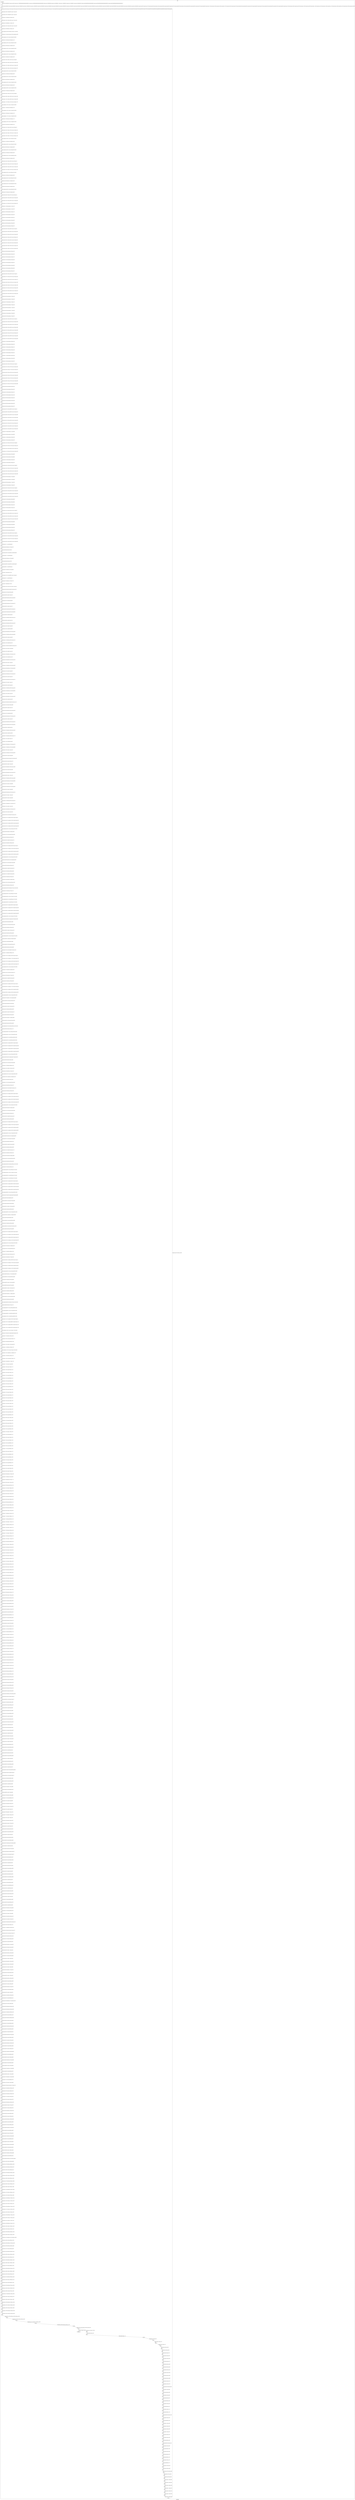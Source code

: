 digraph G {
label="Btor2XCFA";
subgraph cluster_0 {
label="main";
main_init[];
l1[];
l3[];
l4[];
l5[];
l6[];
l7[];
l8[];
l9[];
l10[];
l11[];
l12[];
l13[];
l14[];
l15[];
l16[];
l17[];
l18[];
l19[];
l20[];
l21[];
l22[];
l23[];
l24[];
l25[];
l26[];
l27[];
l28[];
l29[];
l30[];
l31[];
l32[];
l33[];
l34[];
l35[];
l36[];
l37[];
l38[];
l39[];
l40[];
l41[];
l42[];
l43[];
l44[];
l45[];
l46[];
l47[];
l48[];
l49[];
l50[];
l51[];
l52[];
l53[];
l54[];
l55[];
l56[];
l57[];
l58[];
l59[];
l60[];
l61[];
l62[];
l63[];
l64[];
l65[];
l66[];
l67[];
l68[];
l69[];
l70[];
l71[];
l72[];
l73[];
l74[];
l75[];
l76[];
l77[];
l78[];
l79[];
l80[];
l81[];
l82[];
l83[];
l84[];
l85[];
l86[];
l87[];
l88[];
l89[];
l90[];
l91[];
l92[];
l93[];
l94[];
l95[];
l96[];
l97[];
l98[];
l99[];
l100[];
l101[];
l102[];
l103[];
l104[];
l105[];
l106[];
l107[];
l108[];
l109[];
l110[];
l111[];
l112[];
l113[];
l114[];
l115[];
l116[];
l117[];
l118[];
l119[];
l120[];
l121[];
l122[];
l123[];
l124[];
l125[];
l126[];
l127[];
l128[];
l129[];
l130[];
l131[];
l132[];
l133[];
l134[];
l135[];
l136[];
l137[];
l138[];
l139[];
l140[];
l141[];
l142[];
l143[];
l144[];
l145[];
l146[];
l147[];
l148[];
l149[];
l150[];
l151[];
l152[];
l153[];
l154[];
l155[];
l156[];
l157[];
l158[];
l159[];
l160[];
l161[];
l162[];
l163[];
l164[];
l165[];
l166[];
l167[];
l168[];
l169[];
l170[];
l171[];
l172[];
l173[];
l174[];
l175[];
l176[];
l177[];
l178[];
l179[];
l180[];
l181[];
l182[];
l183[];
l184[];
l185[];
l186[];
l187[];
l188[];
l189[];
l190[];
l191[];
l192[];
l193[];
l194[];
l195[];
l196[];
l197[];
l198[];
l199[];
l200[];
l201[];
l202[];
l203[];
l204[];
l205[];
l206[];
l207[];
l208[];
l209[];
l210[];
l211[];
l212[];
l213[];
l214[];
l215[];
l216[];
l217[];
l218[];
l219[];
l220[];
l221[];
l222[];
l223[];
l224[];
l225[];
l226[];
l227[];
l228[];
l229[];
l230[];
l231[];
l232[];
l233[];
l234[];
l235[];
l236[];
l237[];
l238[];
l239[];
l240[];
l241[];
l242[];
l243[];
l244[];
l245[];
l246[];
l247[];
l248[];
l249[];
l250[];
l251[];
l252[];
l253[];
l254[];
l255[];
l256[];
l257[];
l258[];
l259[];
l260[];
l261[];
l262[];
l263[];
l264[];
l265[];
l266[];
l267[];
l268[];
l269[];
l270[];
l271[];
l272[];
l273[];
l274[];
l275[];
l276[];
l277[];
l278[];
l279[];
l280[];
l281[];
l282[];
l283[];
l284[];
l285[];
l286[];
l287[];
l288[];
l289[];
l290[];
l291[];
l292[];
l293[];
l294[];
l295[];
l296[];
l297[];
l298[];
l299[];
l300[];
l301[];
l302[];
l303[];
l304[];
l305[];
l306[];
l307[];
l308[];
l309[];
l310[];
l311[];
l312[];
l313[];
l314[];
l315[];
l316[];
l317[];
l318[];
l319[];
l320[];
l321[];
l322[];
l323[];
l324[];
l325[];
l326[];
l327[];
l328[];
l329[];
l330[];
l331[];
l332[];
l333[];
l334[];
l335[];
l336[];
l337[];
l338[];
l339[];
l340[];
l341[];
l342[];
l343[];
l344[];
l345[];
l346[];
l347[];
l348[];
l349[];
l350[];
l351[];
l352[];
l353[];
l354[];
l355[];
l356[];
l357[];
l358[];
l359[];
l360[];
l361[];
l362[];
l363[];
l364[];
l365[];
l366[];
l367[];
l368[];
l369[];
l370[];
l371[];
l372[];
l373[];
l374[];
l375[];
l376[];
l377[];
l378[];
l379[];
l380[];
l381[];
l382[];
l383[];
l384[];
l385[];
l386[];
l387[];
l388[];
l389[];
l390[];
l391[];
l392[];
l393[];
l394[];
l395[];
l396[];
l397[];
l398[];
l399[];
l400[];
l401[];
l402[];
l403[];
l404[];
l405[];
l406[];
l407[];
l408[];
l409[];
l410[];
l411[];
l412[];
l413[];
l414[];
l415[];
l416[];
l417[];
l418[];
l419[];
l420[];
l421[];
l422[];
l423[];
l424[];
l425[];
l426[];
l427[];
l428[];
l429[];
l430[];
l431[];
l432[];
l433[];
l434[];
l435[];
l436[];
l437[];
l438[];
l439[];
l440[];
l441[];
l442[];
l443[];
l444[];
l445[];
l446[];
l447[];
l448[];
l449[];
l450[];
l451[];
l452[];
l453[];
l454[];
l455[];
l456[];
l457[];
l458[];
l459[];
l460[];
l461[];
l462[];
l463[];
l464[];
l465[];
l466[];
l467[];
l468[];
l469[];
l470[];
l471[];
l472[];
l473[];
l474[];
l475[];
l476[];
l477[];
l478[];
l479[];
l480[];
l481[];
l482[];
l483[];
l484[];
l485[];
l486[];
l487[];
l488[];
l489[];
l490[];
l491[];
l492[];
l493[];
l494[];
l495[];
l496[];
l497[];
l498[];
l499[];
l500[];
l501[];
l502[];
l503[];
l504[];
l505[];
l506[];
l507[];
l508[];
l509[];
l510[];
l511[];
l512[];
l513[];
l514[];
l515[];
l516[];
l517[];
l518[];
l519[];
l520[];
l521[];
l522[];
l523[];
l524[];
l525[];
l526[];
l527[];
l528[];
l529[];
l530[];
l531[];
l532[];
l533[];
l534[];
l535[];
l536[];
l537[];
l538[];
l539[];
l540[];
l541[];
l542[];
l543[];
l544[];
l545[];
l546[];
l547[];
l548[];
l549[];
l550[];
l551[];
l552[];
l553[];
l554[];
l555[];
l556[];
l557[];
l558[];
l559[];
l560[];
l561[];
l562[];
l563[];
l564[];
l565[];
l566[];
l567[];
l568[];
l569[];
l570[];
l571[];
l572[];
l573[];
l574[];
l575[];
l576[];
l577[];
l578[];
l579[];
l580[];
l581[];
l582[];
l583[];
l584[];
l585[];
l586[];
l587[];
l588[];
l589[];
l590[];
l591[];
l592[];
l593[];
l594[];
l595[];
l596[];
l597[];
l598[];
l599[];
l600[];
l601[];
l602[];
l603[];
l604[];
l605[];
l606[];
l607[];
l608[];
l609[];
l610[];
l611[];
l612[];
l613[];
l614[];
l615[];
l616[];
l617[];
l618[];
l619[];
l620[];
l621[];
l622[];
l623[];
l624[];
l625[];
l626[];
l627[];
l628[];
l629[];
l630[];
l631[];
l632[];
l633[];
l634[];
l635[];
l636[];
l637[];
l638[];
l639[];
l640[];
l641[];
l642[];
l643[];
l644[];
l645[];
l646[];
l647[];
l648[];
l649[];
l650[];
l651[];
l652[];
l653[];
l654[];
l655[];
l656[];
l657[];
l658[];
l659[];
l660[];
l661[];
l662[];
l663[];
l664[];
l665[];
l666[];
l667[];
l668[];
l669[];
l670[];
l671[];
l672[];
l673[];
l674[];
l675[];
l676[];
l677[];
l678[];
l679[];
l680[];
l681[];
l682[];
l683[];
l684[];
l685[];
l686[];
l687[];
l688[];
l689[];
l690[];
l691[];
l692[];
l693[];
l694[];
l695[];
l696[];
l697[];
l698[];
l699[];
l700[];
l701[];
l702[];
l703[];
l704[];
l705[];
l706[];
l707[];
l708[];
l709[];
l710[];
l711[];
l712[];
l713[];
l714[];
l715[];
l716[];
l717[];
l718[];
l719[];
l720[];
l721[];
l722[];
l723[];
l724[];
l725[];
l726[];
l727[];
l728[];
l729[];
l730[];
l731[];
l732[];
l733[];
l734[];
l735[];
l736[];
l737[];
l738[];
l739[];
l740[];
l741[];
l742[];
l743[];
l744[];
l745[];
l746[];
l747[];
l748[];
l749[];
l750[];
l751[];
l752[];
l753[];
l754[];
l755[];
l756[];
l757[];
l758[];
l759[];
l760[];
l761[];
l762[];
l763[];
l764[];
l765[];
l766[];
l767[];
l768[];
l769[];
l770[];
l771[];
l772[];
l773[];
l774[];
l775[];
l776[];
l777[];
l778[];
l779[];
l780[];
l781[];
l782[];
l783[];
l784[];
l785[];
l786[];
l787[];
l788[];
l789[];
l790[];
l791[];
l792[];
l793[];
l794[];
l795[];
l796[];
l797[];
l798[];
l799[];
l800[];
l801[];
l802[];
l803[];
l804[];
l805[];
l806[];
l807[];
l808[];
l809[];
l810[];
l811[];
l812[];
l813[];
l814[];
l815[];
l816[];
l817[];
l818[];
l819[];
l820[];
l821[];
l822[];
l823[];
l824[];
l825[];
l826[];
l827[];
main_error[];
l828[];
l829[];
l830[];
l831[];
l832[];
l833[];
l834[];
l835[];
l836[];
l837[];
l838[];
l839[];
l840[];
l841[];
l842[];
l843[];
l844[];
l845[];
l846[];
l847[];
l848[];
l849[];
l850[];
l851[];
l852[];
l853[];
l854[];
l855[];
l856[];
l857[];
l858[];
l859[];
l860[];
l861[];
l862[];
l863[];
l864[];
l865[];
l866[];
l867[];
l868[];
l869[];
l870[];
l871[];
l872[];
l873[];
l874[];
l875[];
l876[];
l877[];
l878[];
l879[];
l880[];
l881[];
l882[];
l883[];
l884[];
l885[];
l886[];
l887[];
main_init -> l1 [label="[(assign const_5 #b00000000),(assign const_44 #b0),(assign const_127 #b00000000000000000000000000000001),(assign const_128 #b00000000000000000000000000000000),(assign const_140 #b00000000),(assign const_143 #b00000011),(assign const_147 #b00000010),(assign const_151 #b00000001),(assign const_199 #b00000100),(assign const_356 #b000000000000000000000000),(assign const_550 #b00000000000000000000000000000010),(assign const_552 #b00000000000000000000000000000011)] "];
l3 -> l4 [label="[(havoc input_139),(havoc input_144),(havoc input_148),(havoc input_152),(havoc input_213),(havoc input_215),(havoc input_217),(havoc input_219),(havoc input_221),(havoc input_223),(havoc input_225),(havoc input_227),(havoc input_306),(havoc input_308),(havoc input_310),(havoc input_312),(havoc input_355),(havoc input_362),(havoc input_368),(havoc input_374),(havoc input_384),(havoc input_391),(havoc input_393),(havoc input_405),(havoc input_410),(havoc input_419),(havoc input_426),(havoc input_428),(havoc input_440),(havoc input_445),(havoc input_454),(havoc input_461),(havoc input_463),(havoc input_475),(havoc input_480),(havoc input_489),(havoc input_496),(havoc input_498),(havoc input_510),(havoc input_515)] "];
l4 -> l5 [label="[(assign ternary_129 (ite (= state_63 #b1) const_127 const_128))] "];
l5 -> l6 [label="[(assign ternary_130 (ite (= state_83 #b1) const_127 const_128))] "];
l6 -> l7 [label="[(assign binary_131 (bvadd ternary_129 ternary_130))] "];
l7 -> l8 [label="[(assign ternary_132 (ite (= state_103 #b1) const_127 const_128))] "];
l8 -> l9 [label="[(assign binary_133 (bvadd binary_131 ternary_132))] "];
l9 -> l10 [label="[(assign ternary_134 (ite (= state_123 #b1) const_127 const_128))] "];
l10 -> l11 [label="[(assign binary_135 (bvadd binary_133 ternary_134))] "];
l11 -> l12 [label="[(assign comparison_136 (ite (bvule binary_135 const_127) #b1 #b0))] "];
l12 -> l13 [label="[(assign binary_137 (bvand (bvnot state_125) (bvnot comparison_136)))] "];
l13 -> l14 [label="[(assign comparison_141 (ite (= const_140 state_42) #b1 #b0))] "];
l14 -> l15 [label="[(assign binary_142 (bvand input_139 comparison_141))] "];
l15 -> l16 [label="[(assign comparison_145 (ite (= const_140 state_40) #b1 #b0))] "];
l16 -> l17 [label="[(assign binary_146 (bvand input_144 comparison_145))] "];
l17 -> l18 [label="[(assign comparison_149 (ite (= const_140 state_38) #b1 #b0))] "];
l18 -> l19 [label="[(assign binary_150 (bvand input_148 comparison_149))] "];
l19 -> l20 [label="[(assign comparison_153 (ite (= const_140 state_36) #b1 #b0))] "];
l20 -> l21 [label="[(assign binary_154 (bvand input_152 comparison_153))] "];
l21 -> l22 [label="[(assign ternary_155 (ite (= binary_154 #b1) const_140 state_6))] "];
l22 -> l23 [label="[(assign ternary_156 (ite (= binary_150 #b1) const_151 ternary_155))] "];
l23 -> l24 [label="[(assign ternary_157 (ite (= binary_146 #b1) const_147 ternary_156))] "];
l24 -> l25 [label="[(assign ternary_158 (ite (= binary_142 #b1) const_143 ternary_157))] "];
l25 -> l26 [label="[(assign comparison_160 (ite (= const_151 state_42) #b1 #b0))] "];
l26 -> l27 [label="[(assign binary_161 (bvand input_139 comparison_160))] "];
l27 -> l28 [label="[(assign comparison_162 (ite (= const_151 state_40) #b1 #b0))] "];
l28 -> l29 [label="[(assign binary_163 (bvand input_144 comparison_162))] "];
l29 -> l30 [label="[(assign comparison_164 (ite (= const_151 state_38) #b1 #b0))] "];
l30 -> l31 [label="[(assign binary_165 (bvand input_148 comparison_164))] "];
l31 -> l32 [label="[(assign comparison_166 (ite (= const_151 state_36) #b1 #b0))] "];
l32 -> l33 [label="[(assign binary_167 (bvand input_152 comparison_166))] "];
l33 -> l34 [label="[(assign ternary_168 (ite (= binary_167 #b1) const_140 state_8))] "];
l34 -> l35 [label="[(assign ternary_169 (ite (= binary_165 #b1) const_151 ternary_168))] "];
l35 -> l36 [label="[(assign ternary_170 (ite (= binary_163 #b1) const_147 ternary_169))] "];
l36 -> l37 [label="[(assign ternary_171 (ite (= binary_161 #b1) const_143 ternary_170))] "];
l37 -> l38 [label="[(assign comparison_173 (ite (= const_147 state_42) #b1 #b0))] "];
l38 -> l39 [label="[(assign binary_174 (bvand input_139 comparison_173))] "];
l39 -> l40 [label="[(assign comparison_175 (ite (= const_147 state_40) #b1 #b0))] "];
l40 -> l41 [label="[(assign binary_176 (bvand input_144 comparison_175))] "];
l41 -> l42 [label="[(assign comparison_177 (ite (= const_147 state_38) #b1 #b0))] "];
l42 -> l43 [label="[(assign binary_178 (bvand input_148 comparison_177))] "];
l43 -> l44 [label="[(assign comparison_179 (ite (= const_147 state_36) #b1 #b0))] "];
l44 -> l45 [label="[(assign binary_180 (bvand input_152 comparison_179))] "];
l45 -> l46 [label="[(assign ternary_181 (ite (= binary_180 #b1) const_140 state_10))] "];
l46 -> l47 [label="[(assign ternary_182 (ite (= binary_178 #b1) const_151 ternary_181))] "];
l47 -> l48 [label="[(assign ternary_183 (ite (= binary_176 #b1) const_147 ternary_182))] "];
l48 -> l49 [label="[(assign ternary_184 (ite (= binary_174 #b1) const_143 ternary_183))] "];
l49 -> l50 [label="[(assign comparison_186 (ite (= const_143 state_42) #b1 #b0))] "];
l50 -> l51 [label="[(assign binary_187 (bvand input_139 comparison_186))] "];
l51 -> l52 [label="[(assign comparison_188 (ite (= const_143 state_40) #b1 #b0))] "];
l52 -> l53 [label="[(assign binary_189 (bvand input_144 comparison_188))] "];
l53 -> l54 [label="[(assign comparison_190 (ite (= const_143 state_38) #b1 #b0))] "];
l54 -> l55 [label="[(assign binary_191 (bvand input_148 comparison_190))] "];
l55 -> l56 [label="[(assign comparison_192 (ite (= const_143 state_36) #b1 #b0))] "];
l56 -> l57 [label="[(assign binary_193 (bvand input_152 comparison_192))] "];
l57 -> l58 [label="[(assign ternary_194 (ite (= binary_193 #b1) const_140 state_12))] "];
l58 -> l59 [label="[(assign ternary_195 (ite (= binary_191 #b1) const_151 ternary_194))] "];
l59 -> l60 [label="[(assign ternary_196 (ite (= binary_189 #b1) const_147 ternary_195))] "];
l60 -> l61 [label="[(assign ternary_197 (ite (= binary_187 #b1) const_143 ternary_196))] "];
l61 -> l62 [label="[(assign comparison_200 (ite (= const_199 state_42) #b1 #b0))] "];
l62 -> l63 [label="[(assign binary_201 (bvand input_139 comparison_200))] "];
l63 -> l64 [label="[(assign comparison_202 (ite (= const_199 state_40) #b1 #b0))] "];
l64 -> l65 [label="[(assign binary_203 (bvand input_144 comparison_202))] "];
l65 -> l66 [label="[(assign comparison_204 (ite (= const_199 state_38) #b1 #b0))] "];
l66 -> l67 [label="[(assign binary_205 (bvand input_148 comparison_204))] "];
l67 -> l68 [label="[(assign comparison_206 (ite (= const_199 state_36) #b1 #b0))] "];
l68 -> l69 [label="[(assign binary_207 (bvand input_152 comparison_206))] "];
l69 -> l70 [label="[(assign ternary_208 (ite (= binary_207 #b1) const_140 state_14))] "];
l70 -> l71 [label="[(assign ternary_209 (ite (= binary_205 #b1) const_151 ternary_208))] "];
l71 -> l72 [label="[(assign ternary_210 (ite (= binary_203 #b1) const_147 ternary_209))] "];
l72 -> l73 [label="[(assign ternary_211 (ite (= binary_201 #b1) const_143 ternary_210))] "];
l73 -> l74 [label="[(assign binary_214 (bvand comparison_141 input_213))] "];
l74 -> l75 [label="[(assign binary_216 (bvand comparison_141 input_215))] "];
l75 -> l76 [label="[(assign binary_218 (bvand comparison_145 input_217))] "];
l76 -> l77 [label="[(assign binary_220 (bvand comparison_145 input_219))] "];
l77 -> l78 [label="[(assign binary_222 (bvand comparison_149 input_221))] "];
l78 -> l79 [label="[(assign binary_224 (bvand comparison_149 input_223))] "];
l79 -> l80 [label="[(assign binary_226 (bvand comparison_153 input_225))] "];
l80 -> l81 [label="[(assign binary_228 (bvand comparison_153 input_227))] "];
l81 -> l82 [label="[(assign ternary_229 (ite (= binary_228 #b1) const_151 state_16))] "];
l82 -> l83 [label="[(assign ternary_230 (ite (= binary_226 #b1) const_140 ternary_229))] "];
l83 -> l84 [label="[(assign ternary_231 (ite (= binary_224 #b1) const_151 ternary_230))] "];
l84 -> l85 [label="[(assign ternary_232 (ite (= binary_222 #b1) const_140 ternary_231))] "];
l85 -> l86 [label="[(assign ternary_233 (ite (= binary_220 #b1) const_151 ternary_232))] "];
l86 -> l87 [label="[(assign ternary_234 (ite (= binary_218 #b1) const_140 ternary_233))] "];
l87 -> l88 [label="[(assign ternary_235 (ite (= binary_216 #b1) const_151 ternary_234))] "];
l88 -> l89 [label="[(assign ternary_236 (ite (= binary_214 #b1) const_140 ternary_235))] "];
l89 -> l90 [label="[(assign binary_238 (bvand comparison_160 input_213))] "];
l90 -> l91 [label="[(assign binary_239 (bvand comparison_160 input_215))] "];
l91 -> l92 [label="[(assign binary_240 (bvand comparison_162 input_217))] "];
l92 -> l93 [label="[(assign binary_241 (bvand comparison_162 input_219))] "];
l93 -> l94 [label="[(assign binary_242 (bvand comparison_164 input_221))] "];
l94 -> l95 [label="[(assign binary_243 (bvand comparison_164 input_223))] "];
l95 -> l96 [label="[(assign binary_244 (bvand comparison_166 input_225))] "];
l96 -> l97 [label="[(assign binary_245 (bvand comparison_166 input_227))] "];
l97 -> l98 [label="[(assign ternary_246 (ite (= binary_245 #b1) const_151 state_18))] "];
l98 -> l99 [label="[(assign ternary_247 (ite (= binary_244 #b1) const_140 ternary_246))] "];
l99 -> l100 [label="[(assign ternary_248 (ite (= binary_243 #b1) const_151 ternary_247))] "];
l100 -> l101 [label="[(assign ternary_249 (ite (= binary_242 #b1) const_140 ternary_248))] "];
l101 -> l102 [label="[(assign ternary_250 (ite (= binary_241 #b1) const_151 ternary_249))] "];
l102 -> l103 [label="[(assign ternary_251 (ite (= binary_240 #b1) const_140 ternary_250))] "];
l103 -> l104 [label="[(assign ternary_252 (ite (= binary_239 #b1) const_151 ternary_251))] "];
l104 -> l105 [label="[(assign ternary_253 (ite (= binary_238 #b1) const_140 ternary_252))] "];
l105 -> l106 [label="[(assign binary_255 (bvand comparison_173 input_213))] "];
l106 -> l107 [label="[(assign binary_256 (bvand comparison_173 input_215))] "];
l107 -> l108 [label="[(assign binary_257 (bvand comparison_175 input_217))] "];
l108 -> l109 [label="[(assign binary_258 (bvand comparison_175 input_219))] "];
l109 -> l110 [label="[(assign binary_259 (bvand comparison_177 input_221))] "];
l110 -> l111 [label="[(assign binary_260 (bvand comparison_177 input_223))] "];
l111 -> l112 [label="[(assign binary_261 (bvand comparison_179 input_225))] "];
l112 -> l113 [label="[(assign binary_262 (bvand comparison_179 input_227))] "];
l113 -> l114 [label="[(assign ternary_263 (ite (= binary_262 #b1) const_151 state_20))] "];
l114 -> l115 [label="[(assign ternary_264 (ite (= binary_261 #b1) const_140 ternary_263))] "];
l115 -> l116 [label="[(assign ternary_265 (ite (= binary_260 #b1) const_151 ternary_264))] "];
l116 -> l117 [label="[(assign ternary_266 (ite (= binary_259 #b1) const_140 ternary_265))] "];
l117 -> l118 [label="[(assign ternary_267 (ite (= binary_258 #b1) const_151 ternary_266))] "];
l118 -> l119 [label="[(assign ternary_268 (ite (= binary_257 #b1) const_140 ternary_267))] "];
l119 -> l120 [label="[(assign ternary_269 (ite (= binary_256 #b1) const_151 ternary_268))] "];
l120 -> l121 [label="[(assign ternary_270 (ite (= binary_255 #b1) const_140 ternary_269))] "];
l121 -> l122 [label="[(assign binary_272 (bvand comparison_186 input_213))] "];
l122 -> l123 [label="[(assign binary_273 (bvand comparison_186 input_215))] "];
l123 -> l124 [label="[(assign binary_274 (bvand comparison_188 input_217))] "];
l124 -> l125 [label="[(assign binary_275 (bvand comparison_188 input_219))] "];
l125 -> l126 [label="[(assign binary_276 (bvand comparison_190 input_221))] "];
l126 -> l127 [label="[(assign binary_277 (bvand comparison_190 input_223))] "];
l127 -> l128 [label="[(assign binary_278 (bvand comparison_192 input_225))] "];
l128 -> l129 [label="[(assign binary_279 (bvand comparison_192 input_227))] "];
l129 -> l130 [label="[(assign ternary_280 (ite (= binary_279 #b1) const_151 state_22))] "];
l130 -> l131 [label="[(assign ternary_281 (ite (= binary_278 #b1) const_140 ternary_280))] "];
l131 -> l132 [label="[(assign ternary_282 (ite (= binary_277 #b1) const_151 ternary_281))] "];
l132 -> l133 [label="[(assign ternary_283 (ite (= binary_276 #b1) const_140 ternary_282))] "];
l133 -> l134 [label="[(assign ternary_284 (ite (= binary_275 #b1) const_151 ternary_283))] "];
l134 -> l135 [label="[(assign ternary_285 (ite (= binary_274 #b1) const_140 ternary_284))] "];
l135 -> l136 [label="[(assign ternary_286 (ite (= binary_273 #b1) const_151 ternary_285))] "];
l136 -> l137 [label="[(assign ternary_287 (ite (= binary_272 #b1) const_140 ternary_286))] "];
l137 -> l138 [label="[(assign binary_289 (bvand comparison_200 input_213))] "];
l138 -> l139 [label="[(assign binary_290 (bvand comparison_200 input_215))] "];
l139 -> l140 [label="[(assign binary_291 (bvand comparison_202 input_217))] "];
l140 -> l141 [label="[(assign binary_292 (bvand comparison_202 input_219))] "];
l141 -> l142 [label="[(assign binary_293 (bvand comparison_204 input_221))] "];
l142 -> l143 [label="[(assign binary_294 (bvand comparison_204 input_223))] "];
l143 -> l144 [label="[(assign binary_295 (bvand comparison_206 input_225))] "];
l144 -> l145 [label="[(assign binary_296 (bvand comparison_206 input_227))] "];
l145 -> l146 [label="[(assign ternary_297 (ite (= binary_296 #b1) const_151 state_24))] "];
l146 -> l147 [label="[(assign ternary_298 (ite (= binary_295 #b1) const_140 ternary_297))] "];
l147 -> l148 [label="[(assign ternary_299 (ite (= binary_294 #b1) const_151 ternary_298))] "];
l148 -> l149 [label="[(assign ternary_300 (ite (= binary_293 #b1) const_140 ternary_299))] "];
l149 -> l150 [label="[(assign ternary_301 (ite (= binary_292 #b1) const_151 ternary_300))] "];
l150 -> l151 [label="[(assign ternary_302 (ite (= binary_291 #b1) const_140 ternary_301))] "];
l151 -> l152 [label="[(assign ternary_303 (ite (= binary_290 #b1) const_151 ternary_302))] "];
l152 -> l153 [label="[(assign ternary_304 (ite (= binary_289 #b1) const_140 ternary_303))] "];
l153 -> l154 [label="[(assign binary_307 (bvand comparison_141 input_306))] "];
l154 -> l155 [label="[(assign binary_309 (bvand comparison_145 input_308))] "];
l155 -> l156 [label="[(assign binary_311 (bvand comparison_149 input_310))] "];
l156 -> l157 [label="[(assign binary_313 (bvand comparison_153 input_312))] "];
l157 -> l158 [label="[(assign ternary_314 (ite (= binary_313 #b1) const_151 state_26))] "];
l158 -> l159 [label="[(assign ternary_315 (ite (= binary_311 #b1) const_151 ternary_314))] "];
l159 -> l160 [label="[(assign ternary_316 (ite (= binary_309 #b1) const_151 ternary_315))] "];
l160 -> l161 [label="[(assign ternary_317 (ite (= binary_307 #b1) const_151 ternary_316))] "];
l161 -> l162 [label="[(assign binary_319 (bvand comparison_160 input_306))] "];
l162 -> l163 [label="[(assign binary_320 (bvand comparison_162 input_308))] "];
l163 -> l164 [label="[(assign binary_321 (bvand comparison_164 input_310))] "];
l164 -> l165 [label="[(assign binary_322 (bvand comparison_166 input_312))] "];
l165 -> l166 [label="[(assign ternary_323 (ite (= binary_322 #b1) const_151 state_28))] "];
l166 -> l167 [label="[(assign ternary_324 (ite (= binary_321 #b1) const_151 ternary_323))] "];
l167 -> l168 [label="[(assign ternary_325 (ite (= binary_320 #b1) const_151 ternary_324))] "];
l168 -> l169 [label="[(assign ternary_326 (ite (= binary_319 #b1) const_151 ternary_325))] "];
l169 -> l170 [label="[(assign binary_328 (bvand comparison_173 input_306))] "];
l170 -> l171 [label="[(assign binary_329 (bvand comparison_175 input_308))] "];
l171 -> l172 [label="[(assign binary_330 (bvand comparison_177 input_310))] "];
l172 -> l173 [label="[(assign binary_331 (bvand comparison_179 input_312))] "];
l173 -> l174 [label="[(assign ternary_332 (ite (= binary_331 #b1) const_151 state_30))] "];
l174 -> l175 [label="[(assign ternary_333 (ite (= binary_330 #b1) const_151 ternary_332))] "];
l175 -> l176 [label="[(assign ternary_334 (ite (= binary_329 #b1) const_151 ternary_333))] "];
l176 -> l177 [label="[(assign ternary_335 (ite (= binary_328 #b1) const_151 ternary_334))] "];
l177 -> l178 [label="[(assign binary_337 (bvand comparison_186 input_306))] "];
l178 -> l179 [label="[(assign binary_338 (bvand comparison_188 input_308))] "];
l179 -> l180 [label="[(assign binary_339 (bvand comparison_190 input_310))] "];
l180 -> l181 [label="[(assign binary_340 (bvand comparison_192 input_312))] "];
l181 -> l182 [label="[(assign ternary_341 (ite (= binary_340 #b1) const_151 state_32))] "];
l182 -> l183 [label="[(assign ternary_342 (ite (= binary_339 #b1) const_151 ternary_341))] "];
l183 -> l184 [label="[(assign ternary_343 (ite (= binary_338 #b1) const_151 ternary_342))] "];
l184 -> l185 [label="[(assign ternary_344 (ite (= binary_337 #b1) const_151 ternary_343))] "];
l185 -> l186 [label="[(assign binary_346 (bvand comparison_200 input_306))] "];
l186 -> l187 [label="[(assign binary_347 (bvand comparison_202 input_308))] "];
l187 -> l188 [label="[(assign binary_348 (bvand comparison_204 input_310))] "];
l188 -> l189 [label="[(assign binary_349 (bvand comparison_206 input_312))] "];
l189 -> l190 [label="[(assign ternary_350 (ite (= binary_349 #b1) const_151 state_34))] "];
l190 -> l191 [label="[(assign ternary_351 (ite (= binary_348 #b1) const_151 ternary_350))] "];
l191 -> l192 [label="[(assign ternary_352 (ite (= binary_347 #b1) const_151 ternary_351))] "];
l192 -> l193 [label="[(assign ternary_353 (ite (= binary_346 #b1) const_151 ternary_352))] "];
l193 -> l194 [label="[(assign binary_357 (++ const_356 state_36))] "];
l194 -> l195 [label="[(assign binary_358 (bvadd const_127 binary_357))] "];
l195 -> l196 [label="[(assign slice_359 (extract binary_358 0 8))] "];
l196 -> l197 [label="[(assign ternary_360 (ite (= input_355 #b1) slice_359 state_36))] "];
l197 -> l198 [label="[(assign binary_363 (++ const_356 state_38))] "];
l198 -> l199 [label="[(assign binary_364 (bvadd const_127 binary_363))] "];
l199 -> l200 [label="[(assign slice_365 (extract binary_364 0 8))] "];
l200 -> l201 [label="[(assign ternary_366 (ite (= input_362 #b1) slice_365 state_38))] "];
l201 -> l202 [label="[(assign binary_369 (++ const_356 state_40))] "];
l202 -> l203 [label="[(assign binary_370 (bvadd const_127 binary_369))] "];
l203 -> l204 [label="[(assign slice_371 (extract binary_370 0 8))] "];
l204 -> l205 [label="[(assign ternary_372 (ite (= input_368 #b1) slice_371 state_40))] "];
l205 -> l206 [label="[(assign binary_375 (++ const_356 state_42))] "];
l206 -> l207 [label="[(assign binary_376 (bvadd const_127 binary_375))] "];
l207 -> l208 [label="[(assign slice_377 (extract binary_376 0 8))] "];
l208 -> l209 [label="[(assign ternary_378 (ite (= input_374 #b1) slice_377 state_42))] "];
l209 -> l210 [label="[(assign binary_380 (bvand (bvnot state_45) (bvnot input_152)))] "];
l210 -> l211 [label="[(assign binary_381 (bvor binary_380 input_355))] "];
l211 -> l212 [label="[(assign binary_383 (bvor state_47 input_152))] "];
l212 -> l213 [label="[(assign binary_385 (bvand binary_383 (bvnot input_384)))] "];
l213 -> l214 [label="[(assign binary_387 (bvor state_49 input_384))] "];
l214 -> l215 [label="[(assign binary_388 (bvand binary_387 (bvnot input_227)))] "];
l215 -> l216 [label="[(assign binary_390 (bvor state_51 input_227))] "];
l216 -> l217 [label="[(assign binary_392 (bvand binary_390 (bvnot input_391)))] "];
l217 -> l218 [label="[(assign binary_394 (bvand binary_392 (bvnot input_393)))] "];
l218 -> l219 [label="[(assign binary_396 (bvor state_53 input_391))] "];
l219 -> l220 [label="[(assign binary_397 (bvand binary_396 (bvnot input_312)))] "];
l220 -> l221 [label="[(assign binary_399 (bvor state_55 input_312))] "];
l221 -> l222 [label="[(assign binary_400 (bvand binary_399 (bvnot input_225)))] "];
l222 -> l223 [label="[(assign binary_402 (bvor state_57 input_225))] "];
l223 -> l224 [label="[(assign binary_404 (bvor state_59 input_393))] "];
l224 -> l225 [label="[(assign binary_406 (bvand binary_404 (bvnot input_405)))] "];
l225 -> l226 [label="[(assign binary_407 (bvand binary_406 (bvnot input_355)))] "];
l226 -> l227 [label="[(assign binary_409 (bvor state_61 input_405))] "];
l227 -> l228 [label="[(assign binary_411 (bvand binary_409 (bvnot input_410)))] "];
l228 -> l229 [label="[(assign binary_413 (bvor state_63 input_410))] "];
l229 -> l230 [label="[(assign binary_415 (bvand (bvnot state_65) (bvnot input_148)))] "];
l230 -> l231 [label="[(assign binary_416 (bvor binary_415 input_362))] "];
l231 -> l232 [label="[(assign binary_418 (bvor state_67 input_148))] "];
l232 -> l233 [label="[(assign binary_420 (bvand binary_418 (bvnot input_419)))] "];
l233 -> l234 [label="[(assign binary_422 (bvor state_69 input_419))] "];
l234 -> l235 [label="[(assign binary_423 (bvand binary_422 (bvnot input_223)))] "];
l235 -> l236 [label="[(assign binary_425 (bvor state_71 input_223))] "];
l236 -> l237 [label="[(assign binary_427 (bvand binary_425 (bvnot input_426)))] "];
l237 -> l238 [label="[(assign binary_429 (bvand binary_427 (bvnot input_428)))] "];
l238 -> l239 [label="[(assign binary_431 (bvor state_73 input_426))] "];
l239 -> l240 [label="[(assign binary_432 (bvand binary_431 (bvnot input_310)))] "];
l240 -> l241 [label="[(assign binary_434 (bvor state_75 input_310))] "];
l241 -> l242 [label="[(assign binary_435 (bvand binary_434 (bvnot input_221)))] "];
l242 -> l243 [label="[(assign binary_437 (bvor state_77 input_221))] "];
l243 -> l244 [label="[(assign binary_439 (bvor state_79 input_428))] "];
l244 -> l245 [label="[(assign binary_441 (bvand binary_439 (bvnot input_440)))] "];
l245 -> l246 [label="[(assign binary_442 (bvand binary_441 (bvnot input_362)))] "];
l246 -> l247 [label="[(assign binary_444 (bvor state_81 input_440))] "];
l247 -> l248 [label="[(assign binary_446 (bvand binary_444 (bvnot input_445)))] "];
l248 -> l249 [label="[(assign binary_448 (bvor state_83 input_445))] "];
l249 -> l250 [label="[(assign binary_450 (bvand (bvnot state_85) (bvnot input_144)))] "];
l250 -> l251 [label="[(assign binary_451 (bvor binary_450 input_368))] "];
l251 -> l252 [label="[(assign binary_453 (bvor state_87 input_144))] "];
l252 -> l253 [label="[(assign binary_455 (bvand binary_453 (bvnot input_454)))] "];
l253 -> l254 [label="[(assign binary_457 (bvor state_89 input_454))] "];
l254 -> l255 [label="[(assign binary_458 (bvand binary_457 (bvnot input_219)))] "];
l255 -> l256 [label="[(assign binary_460 (bvor state_91 input_219))] "];
l256 -> l257 [label="[(assign binary_462 (bvand binary_460 (bvnot input_461)))] "];
l257 -> l258 [label="[(assign binary_464 (bvand binary_462 (bvnot input_463)))] "];
l258 -> l259 [label="[(assign binary_466 (bvor state_93 input_461))] "];
l259 -> l260 [label="[(assign binary_467 (bvand binary_466 (bvnot input_308)))] "];
l260 -> l261 [label="[(assign binary_469 (bvor state_95 input_308))] "];
l261 -> l262 [label="[(assign binary_470 (bvand binary_469 (bvnot input_217)))] "];
l262 -> l263 [label="[(assign binary_472 (bvor state_97 input_217))] "];
l263 -> l264 [label="[(assign binary_474 (bvor state_99 input_463))] "];
l264 -> l265 [label="[(assign binary_476 (bvand binary_474 (bvnot input_475)))] "];
l265 -> l266 [label="[(assign binary_477 (bvand binary_476 (bvnot input_368)))] "];
l266 -> l267 [label="[(assign binary_479 (bvor state_101 input_475))] "];
l267 -> l268 [label="[(assign binary_481 (bvand binary_479 (bvnot input_480)))] "];
l268 -> l269 [label="[(assign binary_483 (bvor state_103 input_480))] "];
l269 -> l270 [label="[(assign binary_485 (bvand (bvnot state_105) (bvnot input_139)))] "];
l270 -> l271 [label="[(assign binary_486 (bvor binary_485 input_374))] "];
l271 -> l272 [label="[(assign binary_488 (bvor state_107 input_139))] "];
l272 -> l273 [label="[(assign binary_490 (bvand binary_488 (bvnot input_489)))] "];
l273 -> l274 [label="[(assign binary_492 (bvor state_109 input_489))] "];
l274 -> l275 [label="[(assign binary_493 (bvand binary_492 (bvnot input_215)))] "];
l275 -> l276 [label="[(assign binary_495 (bvor state_111 input_215))] "];
l276 -> l277 [label="[(assign binary_497 (bvand binary_495 (bvnot input_496)))] "];
l277 -> l278 [label="[(assign binary_499 (bvand binary_497 (bvnot input_498)))] "];
l278 -> l279 [label="[(assign binary_501 (bvor state_113 input_496))] "];
l279 -> l280 [label="[(assign binary_502 (bvand binary_501 (bvnot input_306)))] "];
l280 -> l281 [label="[(assign binary_504 (bvor state_115 input_306))] "];
l281 -> l282 [label="[(assign binary_505 (bvand binary_504 (bvnot input_213)))] "];
l282 -> l283 [label="[(assign binary_507 (bvor state_117 input_213))] "];
l283 -> l284 [label="[(assign binary_509 (bvor state_119 input_498))] "];
l284 -> l285 [label="[(assign binary_511 (bvand binary_509 (bvnot input_510)))] "];
l285 -> l286 [label="[(assign binary_512 (bvand binary_511 (bvnot input_374)))] "];
l286 -> l287 [label="[(assign binary_514 (bvor state_121 input_510))] "];
l287 -> l288 [label="[(assign binary_516 (bvand binary_514 (bvnot input_515)))] "];
l288 -> l289 [label="[(assign binary_518 (bvor state_123 input_515))] "];
l289 -> l290 [label="[(assign binary_520 (bvor (bvnot state_45) (bvnot input_152)))] "];
l290 -> l291 [label="[(assign ternary_521 (ite (= comparison_192 #b1) state_22 state_24))] "];
l291 -> l292 [label="[(assign ternary_522 (ite (= comparison_179 #b1) state_20 ternary_521))] "];
l292 -> l293 [label="[(assign ternary_523 (ite (= comparison_166 #b1) state_18 ternary_522))] "];
l293 -> l294 [label="[(assign ternary_524 (ite (= comparison_153 #b1) state_16 ternary_523))] "];
l294 -> l295 [label="[(assign comparison_525 (ite (= const_140 ternary_524) #b1 #b0))] "];
l295 -> l296 [label="[(assign binary_526 (bvand state_47 comparison_525))] "];
l296 -> l297 [label="[(assign binary_527 (bvor (bvnot input_384) binary_526))] "];
l297 -> l298 [label="[(assign binary_528 (bvand binary_520 binary_527))] "];
l298 -> l299 [label="[(assign binary_529 (bvor state_49 (bvnot input_227)))] "];
l299 -> l300 [label="[(assign binary_530 (bvand binary_528 binary_529))] "];
l300 -> l301 [label="[(assign ternary_531 (ite (= comparison_192 #b1) state_12 state_14))] "];
l301 -> l302 [label="[(assign ternary_532 (ite (= comparison_179 #b1) state_10 ternary_531))] "];
l302 -> l303 [label="[(assign ternary_533 (ite (= comparison_166 #b1) state_8 ternary_532))] "];
l303 -> l304 [label="[(assign ternary_534 (ite (= comparison_153 #b1) state_6 ternary_533))] "];
l304 -> l305 [label="[(assign comparison_535 (ite (= const_140 ternary_534) #b1 #b0))] "];
l305 -> l306 [label="[(assign binary_536 (bvand state_51 (bvnot comparison_535)))] "];
l306 -> l307 [label="[(assign binary_537 (bvor (bvnot input_391) binary_536))] "];
l307 -> l308 [label="[(assign binary_538 (bvand binary_530 binary_537))] "];
l308 -> l309 [label="[(assign binary_539 (bvor state_53 (bvnot input_312)))] "];
l309 -> l310 [label="[(assign binary_540 (bvand binary_538 binary_539))] "];
l310 -> l311 [label="[(assign binary_541 (bvor state_55 (bvnot input_225)))] "];
l311 -> l312 [label="[(assign binary_542 (bvand binary_540 binary_541))] "];
l312 -> l313 [label="[(assign binary_543 (bvand state_51 comparison_535))] "];
l313 -> l314 [label="[(assign binary_544 (bvor (bvnot input_393) binary_543))] "];
l314 -> l315 [label="[(assign binary_545 (bvand binary_542 binary_544))] "];
l315 -> l316 [label="[(assign comparison_546 (ite (bvule binary_357 const_128) #b1 #b0))] "];
l316 -> l317 [label="[(assign binary_547 (bvsub binary_357 const_127))] "];
l317 -> l318 [label="[(assign comparison_548 (ite (= const_128 binary_547) #b1 #b0))] "];
l318 -> l319 [label="[(assign comparison_549 (ite (= const_127 binary_547) #b1 #b0))] "];
l319 -> l320 [label="[(assign comparison_551 (ite (= const_550 binary_547) #b1 #b0))] "];
l320 -> l321 [label="[(assign comparison_553 (ite (= const_552 binary_547) #b1 #b0))] "];
l321 -> l322 [label="[(assign ternary_554 (ite (= comparison_553 #b1) state_32 state_34))] "];
l322 -> l323 [label="[(assign ternary_555 (ite (= comparison_551 #b1) state_30 ternary_554))] "];
l323 -> l324 [label="[(assign ternary_556 (ite (= comparison_549 #b1) state_28 ternary_555))] "];
l324 -> l325 [label="[(assign ternary_557 (ite (= comparison_548 #b1) state_26 ternary_556))] "];
l325 -> l326 [label="[(assign comparison_558 (ite (= const_140 ternary_557) #b1 #b0))] "];
l326 -> l327 [label="[(assign binary_559 (bvand (bvnot comparison_546) comparison_558))] "];
l327 -> l328 [label="[(assign binary_560 (bvand state_59 binary_559))] "];
l328 -> l329 [label="[(assign binary_561 (bvor (bvnot input_405) binary_560))] "];
l329 -> l330 [label="[(assign binary_562 (bvand binary_545 binary_561))] "];
l330 -> l331 [label="[(assign binary_563 (bvor state_61 (bvnot input_410)))] "];
l331 -> l332 [label="[(assign binary_564 (bvand binary_562 binary_563))] "];
l332 -> l333 [label="[(assign comparison_565 (ite (= const_151 ternary_557) #b1 #b0))] "];
l333 -> l334 [label="[(assign binary_566 (bvor comparison_153 comparison_565))] "];
l334 -> l335 [label="[(assign binary_567 (bvand state_59 binary_566))] "];
l335 -> l336 [label="[(assign binary_568 (bvor (bvnot input_355) binary_567))] "];
l336 -> l337 [label="[(assign binary_569 (bvand binary_564 binary_568))] "];
l337 -> l338 [label="[(assign binary_570 (bvor (bvnot state_65) (bvnot input_148)))] "];
l338 -> l339 [label="[(assign binary_571 (bvand binary_569 binary_570))] "];
l339 -> l340 [label="[(assign ternary_572 (ite (= comparison_190 #b1) state_22 state_24))] "];
l340 -> l341 [label="[(assign ternary_573 (ite (= comparison_177 #b1) state_20 ternary_572))] "];
l341 -> l342 [label="[(assign ternary_574 (ite (= comparison_164 #b1) state_18 ternary_573))] "];
l342 -> l343 [label="[(assign ternary_575 (ite (= comparison_149 #b1) state_16 ternary_574))] "];
l343 -> l344 [label="[(assign comparison_576 (ite (= const_140 ternary_575) #b1 #b0))] "];
l344 -> l345 [label="[(assign binary_577 (bvand state_67 comparison_576))] "];
l345 -> l346 [label="[(assign binary_578 (bvor (bvnot input_419) binary_577))] "];
l346 -> l347 [label="[(assign binary_579 (bvand binary_571 binary_578))] "];
l347 -> l348 [label="[(assign binary_580 (bvor state_69 (bvnot input_223)))] "];
l348 -> l349 [label="[(assign binary_581 (bvand binary_579 binary_580))] "];
l349 -> l350 [label="[(assign ternary_582 (ite (= comparison_190 #b1) state_12 state_14))] "];
l350 -> l351 [label="[(assign ternary_583 (ite (= comparison_177 #b1) state_10 ternary_582))] "];
l351 -> l352 [label="[(assign ternary_584 (ite (= comparison_164 #b1) state_8 ternary_583))] "];
l352 -> l353 [label="[(assign ternary_585 (ite (= comparison_149 #b1) state_6 ternary_584))] "];
l353 -> l354 [label="[(assign comparison_586 (ite (= const_151 ternary_585) #b1 #b0))] "];
l354 -> l355 [label="[(assign binary_587 (bvand state_71 (bvnot comparison_586)))] "];
l355 -> l356 [label="[(assign binary_588 (bvor (bvnot input_426) binary_587))] "];
l356 -> l357 [label="[(assign binary_589 (bvand binary_581 binary_588))] "];
l357 -> l358 [label="[(assign binary_590 (bvor state_73 (bvnot input_310)))] "];
l358 -> l359 [label="[(assign binary_591 (bvand binary_589 binary_590))] "];
l359 -> l360 [label="[(assign binary_592 (bvor state_75 (bvnot input_221)))] "];
l360 -> l361 [label="[(assign binary_593 (bvand binary_591 binary_592))] "];
l361 -> l362 [label="[(assign binary_594 (bvand state_71 comparison_586))] "];
l362 -> l363 [label="[(assign binary_595 (bvor (bvnot input_428) binary_594))] "];
l363 -> l364 [label="[(assign binary_596 (bvand binary_593 binary_595))] "];
l364 -> l365 [label="[(assign comparison_597 (ite (bvule binary_363 const_128) #b1 #b0))] "];
l365 -> l366 [label="[(assign binary_598 (bvsub binary_363 const_127))] "];
l366 -> l367 [label="[(assign comparison_599 (ite (= const_128 binary_598) #b1 #b0))] "];
l367 -> l368 [label="[(assign comparison_600 (ite (= const_127 binary_598) #b1 #b0))] "];
l368 -> l369 [label="[(assign comparison_601 (ite (= const_550 binary_598) #b1 #b0))] "];
l369 -> l370 [label="[(assign comparison_602 (ite (= const_552 binary_598) #b1 #b0))] "];
l370 -> l371 [label="[(assign ternary_603 (ite (= comparison_602 #b1) state_32 state_34))] "];
l371 -> l372 [label="[(assign ternary_604 (ite (= comparison_601 #b1) state_30 ternary_603))] "];
l372 -> l373 [label="[(assign ternary_605 (ite (= comparison_600 #b1) state_28 ternary_604))] "];
l373 -> l374 [label="[(assign ternary_606 (ite (= comparison_599 #b1) state_26 ternary_605))] "];
l374 -> l375 [label="[(assign comparison_607 (ite (= const_140 ternary_606) #b1 #b0))] "];
l375 -> l376 [label="[(assign binary_608 (bvand (bvnot comparison_597) comparison_607))] "];
l376 -> l377 [label="[(assign binary_609 (bvand state_79 binary_608))] "];
l377 -> l378 [label="[(assign binary_610 (bvor (bvnot input_440) binary_609))] "];
l378 -> l379 [label="[(assign binary_611 (bvand binary_596 binary_610))] "];
l379 -> l380 [label="[(assign binary_612 (bvor state_81 (bvnot input_445)))] "];
l380 -> l381 [label="[(assign binary_613 (bvand binary_611 binary_612))] "];
l381 -> l382 [label="[(assign comparison_614 (ite (= const_151 ternary_606) #b1 #b0))] "];
l382 -> l383 [label="[(assign binary_615 (bvor comparison_149 comparison_614))] "];
l383 -> l384 [label="[(assign binary_616 (bvand state_79 binary_615))] "];
l384 -> l385 [label="[(assign binary_617 (bvor (bvnot input_362) binary_616))] "];
l385 -> l386 [label="[(assign binary_618 (bvand binary_613 binary_617))] "];
l386 -> l387 [label="[(assign binary_619 (bvor (bvnot state_85) (bvnot input_144)))] "];
l387 -> l388 [label="[(assign binary_620 (bvand binary_618 binary_619))] "];
l388 -> l389 [label="[(assign ternary_621 (ite (= comparison_188 #b1) state_22 state_24))] "];
l389 -> l390 [label="[(assign ternary_622 (ite (= comparison_175 #b1) state_20 ternary_621))] "];
l390 -> l391 [label="[(assign ternary_623 (ite (= comparison_162 #b1) state_18 ternary_622))] "];
l391 -> l392 [label="[(assign ternary_624 (ite (= comparison_145 #b1) state_16 ternary_623))] "];
l392 -> l393 [label="[(assign comparison_625 (ite (= const_140 ternary_624) #b1 #b0))] "];
l393 -> l394 [label="[(assign binary_626 (bvand state_87 comparison_625))] "];
l394 -> l395 [label="[(assign binary_627 (bvor (bvnot input_454) binary_626))] "];
l395 -> l396 [label="[(assign binary_628 (bvand binary_620 binary_627))] "];
l396 -> l397 [label="[(assign binary_629 (bvor state_89 (bvnot input_219)))] "];
l397 -> l398 [label="[(assign binary_630 (bvand binary_628 binary_629))] "];
l398 -> l399 [label="[(assign ternary_631 (ite (= comparison_188 #b1) state_12 state_14))] "];
l399 -> l400 [label="[(assign ternary_632 (ite (= comparison_175 #b1) state_10 ternary_631))] "];
l400 -> l401 [label="[(assign ternary_633 (ite (= comparison_162 #b1) state_8 ternary_632))] "];
l401 -> l402 [label="[(assign ternary_634 (ite (= comparison_145 #b1) state_6 ternary_633))] "];
l402 -> l403 [label="[(assign comparison_635 (ite (= const_147 ternary_634) #b1 #b0))] "];
l403 -> l404 [label="[(assign binary_636 (bvand state_91 (bvnot comparison_635)))] "];
l404 -> l405 [label="[(assign binary_637 (bvor (bvnot input_461) binary_636))] "];
l405 -> l406 [label="[(assign binary_638 (bvand binary_630 binary_637))] "];
l406 -> l407 [label="[(assign binary_639 (bvor state_93 (bvnot input_308)))] "];
l407 -> l408 [label="[(assign binary_640 (bvand binary_638 binary_639))] "];
l408 -> l409 [label="[(assign binary_641 (bvor state_95 (bvnot input_217)))] "];
l409 -> l410 [label="[(assign binary_642 (bvand binary_640 binary_641))] "];
l410 -> l411 [label="[(assign binary_643 (bvand state_91 comparison_635))] "];
l411 -> l412 [label="[(assign binary_644 (bvor (bvnot input_463) binary_643))] "];
l412 -> l413 [label="[(assign binary_645 (bvand binary_642 binary_644))] "];
l413 -> l414 [label="[(assign comparison_646 (ite (bvule binary_369 const_128) #b1 #b0))] "];
l414 -> l415 [label="[(assign binary_647 (bvsub binary_369 const_127))] "];
l415 -> l416 [label="[(assign comparison_648 (ite (= const_128 binary_647) #b1 #b0))] "];
l416 -> l417 [label="[(assign comparison_649 (ite (= const_127 binary_647) #b1 #b0))] "];
l417 -> l418 [label="[(assign comparison_650 (ite (= const_550 binary_647) #b1 #b0))] "];
l418 -> l419 [label="[(assign comparison_651 (ite (= const_552 binary_647) #b1 #b0))] "];
l419 -> l420 [label="[(assign ternary_652 (ite (= comparison_651 #b1) state_32 state_34))] "];
l420 -> l421 [label="[(assign ternary_653 (ite (= comparison_650 #b1) state_30 ternary_652))] "];
l421 -> l422 [label="[(assign ternary_654 (ite (= comparison_649 #b1) state_28 ternary_653))] "];
l422 -> l423 [label="[(assign ternary_655 (ite (= comparison_648 #b1) state_26 ternary_654))] "];
l423 -> l424 [label="[(assign comparison_656 (ite (= const_140 ternary_655) #b1 #b0))] "];
l424 -> l425 [label="[(assign binary_657 (bvand (bvnot comparison_646) comparison_656))] "];
l425 -> l426 [label="[(assign binary_658 (bvand state_99 binary_657))] "];
l426 -> l427 [label="[(assign binary_659 (bvor (bvnot input_475) binary_658))] "];
l427 -> l428 [label="[(assign binary_660 (bvand binary_645 binary_659))] "];
l428 -> l429 [label="[(assign binary_661 (bvor state_101 (bvnot input_480)))] "];
l429 -> l430 [label="[(assign binary_662 (bvand binary_660 binary_661))] "];
l430 -> l431 [label="[(assign comparison_663 (ite (= const_151 ternary_655) #b1 #b0))] "];
l431 -> l432 [label="[(assign binary_664 (bvor comparison_145 comparison_663))] "];
l432 -> l433 [label="[(assign binary_665 (bvand state_99 binary_664))] "];
l433 -> l434 [label="[(assign binary_666 (bvor (bvnot input_368) binary_665))] "];
l434 -> l435 [label="[(assign binary_667 (bvand binary_662 binary_666))] "];
l435 -> l436 [label="[(assign binary_668 (bvor (bvnot state_105) (bvnot input_139)))] "];
l436 -> l437 [label="[(assign binary_669 (bvand binary_667 binary_668))] "];
l437 -> l438 [label="[(assign ternary_670 (ite (= comparison_186 #b1) state_22 state_24))] "];
l438 -> l439 [label="[(assign ternary_671 (ite (= comparison_173 #b1) state_20 ternary_670))] "];
l439 -> l440 [label="[(assign ternary_672 (ite (= comparison_160 #b1) state_18 ternary_671))] "];
l440 -> l441 [label="[(assign ternary_673 (ite (= comparison_141 #b1) state_16 ternary_672))] "];
l441 -> l442 [label="[(assign comparison_674 (ite (= const_140 ternary_673) #b1 #b0))] "];
l442 -> l443 [label="[(assign binary_675 (bvand state_107 comparison_674))] "];
l443 -> l444 [label="[(assign binary_676 (bvor (bvnot input_489) binary_675))] "];
l444 -> l445 [label="[(assign binary_677 (bvand binary_669 binary_676))] "];
l445 -> l446 [label="[(assign binary_678 (bvor state_109 (bvnot input_215)))] "];
l446 -> l447 [label="[(assign binary_679 (bvand binary_677 binary_678))] "];
l447 -> l448 [label="[(assign ternary_680 (ite (= comparison_186 #b1) state_12 state_14))] "];
l448 -> l449 [label="[(assign ternary_681 (ite (= comparison_173 #b1) state_10 ternary_680))] "];
l449 -> l450 [label="[(assign ternary_682 (ite (= comparison_160 #b1) state_8 ternary_681))] "];
l450 -> l451 [label="[(assign ternary_683 (ite (= comparison_141 #b1) state_6 ternary_682))] "];
l451 -> l452 [label="[(assign comparison_684 (ite (= const_143 ternary_683) #b1 #b0))] "];
l452 -> l453 [label="[(assign binary_685 (bvand state_111 (bvnot comparison_684)))] "];
l453 -> l454 [label="[(assign binary_686 (bvor (bvnot input_496) binary_685))] "];
l454 -> l455 [label="[(assign binary_687 (bvand binary_679 binary_686))] "];
l455 -> l456 [label="[(assign binary_688 (bvor state_113 (bvnot input_306)))] "];
l456 -> l457 [label="[(assign binary_689 (bvand binary_687 binary_688))] "];
l457 -> l458 [label="[(assign binary_690 (bvor state_115 (bvnot input_213)))] "];
l458 -> l459 [label="[(assign binary_691 (bvand binary_689 binary_690))] "];
l459 -> l460 [label="[(assign binary_692 (bvand state_111 comparison_684))] "];
l460 -> l461 [label="[(assign binary_693 (bvor (bvnot input_498) binary_692))] "];
l461 -> l462 [label="[(assign binary_694 (bvand binary_691 binary_693))] "];
l462 -> l463 [label="[(assign comparison_695 (ite (bvule binary_375 const_128) #b1 #b0))] "];
l463 -> l464 [label="[(assign binary_696 (bvsub binary_375 const_127))] "];
l464 -> l465 [label="[(assign comparison_697 (ite (= const_128 binary_696) #b1 #b0))] "];
l465 -> l466 [label="[(assign comparison_698 (ite (= const_127 binary_696) #b1 #b0))] "];
l466 -> l467 [label="[(assign comparison_699 (ite (= const_550 binary_696) #b1 #b0))] "];
l467 -> l468 [label="[(assign comparison_700 (ite (= const_552 binary_696) #b1 #b0))] "];
l468 -> l469 [label="[(assign ternary_701 (ite (= comparison_700 #b1) state_32 state_34))] "];
l469 -> l470 [label="[(assign ternary_702 (ite (= comparison_699 #b1) state_30 ternary_701))] "];
l470 -> l471 [label="[(assign ternary_703 (ite (= comparison_698 #b1) state_28 ternary_702))] "];
l471 -> l472 [label="[(assign ternary_704 (ite (= comparison_697 #b1) state_26 ternary_703))] "];
l472 -> l473 [label="[(assign comparison_705 (ite (= const_140 ternary_704) #b1 #b0))] "];
l473 -> l474 [label="[(assign binary_706 (bvand (bvnot comparison_695) comparison_705))] "];
l474 -> l475 [label="[(assign binary_707 (bvand state_119 binary_706))] "];
l475 -> l476 [label="[(assign binary_708 (bvor (bvnot input_510) binary_707))] "];
l476 -> l477 [label="[(assign binary_709 (bvand binary_694 binary_708))] "];
l477 -> l478 [label="[(assign binary_710 (bvor state_121 (bvnot input_515)))] "];
l478 -> l479 [label="[(assign binary_711 (bvand binary_709 binary_710))] "];
l479 -> l480 [label="[(assign comparison_712 (ite (= const_151 ternary_704) #b1 #b0))] "];
l480 -> l481 [label="[(assign binary_713 (bvor comparison_141 comparison_712))] "];
l481 -> l482 [label="[(assign binary_714 (bvand state_119 binary_713))] "];
l482 -> l483 [label="[(assign binary_715 (bvor (bvnot input_374) binary_714))] "];
l483 -> l484 [label="[(assign binary_716 (bvand binary_711 binary_715))] "];
l484 -> l485 [label="[(assign binary_717 (bvor input_152 input_384))] "];
l485 -> l486 [label="[(assign binary_718 (bvor input_227 binary_717))] "];
l486 -> l487 [label="[(assign binary_719 (bvor input_391 binary_718))] "];
l487 -> l488 [label="[(assign binary_720 (bvor input_312 binary_719))] "];
l488 -> l489 [label="[(assign binary_721 (bvor input_225 binary_720))] "];
l489 -> l490 [label="[(assign binary_722 (bvor input_393 binary_721))] "];
l490 -> l491 [label="[(assign binary_723 (bvor input_405 binary_722))] "];
l491 -> l492 [label="[(assign binary_724 (bvor input_410 binary_723))] "];
l492 -> l493 [label="[(assign binary_725 (bvor input_355 binary_724))] "];
l493 -> l494 [label="[(assign binary_726 (bvor input_148 binary_725))] "];
l494 -> l495 [label="[(assign binary_727 (bvor input_419 binary_726))] "];
l495 -> l496 [label="[(assign binary_728 (bvor input_223 binary_727))] "];
l496 -> l497 [label="[(assign binary_729 (bvor input_426 binary_728))] "];
l497 -> l498 [label="[(assign binary_730 (bvor input_310 binary_729))] "];
l498 -> l499 [label="[(assign binary_731 (bvor input_221 binary_730))] "];
l499 -> l500 [label="[(assign binary_732 (bvor input_428 binary_731))] "];
l500 -> l501 [label="[(assign binary_733 (bvor input_440 binary_732))] "];
l501 -> l502 [label="[(assign binary_734 (bvor input_445 binary_733))] "];
l502 -> l503 [label="[(assign binary_735 (bvor input_362 binary_734))] "];
l503 -> l504 [label="[(assign binary_736 (bvor input_144 binary_735))] "];
l504 -> l505 [label="[(assign binary_737 (bvor input_454 binary_736))] "];
l505 -> l506 [label="[(assign binary_738 (bvor input_219 binary_737))] "];
l506 -> l507 [label="[(assign binary_739 (bvor input_461 binary_738))] "];
l507 -> l508 [label="[(assign binary_740 (bvor input_308 binary_739))] "];
l508 -> l509 [label="[(assign binary_741 (bvor input_217 binary_740))] "];
l509 -> l510 [label="[(assign binary_742 (bvor input_463 binary_741))] "];
l510 -> l511 [label="[(assign binary_743 (bvor input_475 binary_742))] "];
l511 -> l512 [label="[(assign binary_744 (bvor input_480 binary_743))] "];
l512 -> l513 [label="[(assign binary_745 (bvor input_368 binary_744))] "];
l513 -> l514 [label="[(assign binary_746 (bvor input_139 binary_745))] "];
l514 -> l515 [label="[(assign binary_747 (bvor input_489 binary_746))] "];
l515 -> l516 [label="[(assign binary_748 (bvor input_215 binary_747))] "];
l516 -> l517 [label="[(assign binary_749 (bvor input_496 binary_748))] "];
l517 -> l518 [label="[(assign binary_750 (bvor input_306 binary_749))] "];
l518 -> l519 [label="[(assign binary_751 (bvor input_213 binary_750))] "];
l519 -> l520 [label="[(assign binary_752 (bvor input_498 binary_751))] "];
l520 -> l521 [label="[(assign binary_753 (bvor input_510 binary_752))] "];
l521 -> l522 [label="[(assign binary_754 (bvor input_515 binary_753))] "];
l522 -> l523 [label="[(assign binary_755 (bvor input_374 binary_754))] "];
l523 -> l524 [label="[(assign binary_756 (bvand binary_716 binary_755))] "];
l524 -> l525 [label="[(assign binary_757 (bvand input_152 input_384))] "];
l525 -> l526 [label="[(assign binary_758 (bvand input_227 binary_717))] "];
l526 -> l527 [label="[(assign binary_759 (bvor binary_757 binary_758))] "];
l527 -> l528 [label="[(assign binary_760 (bvand input_391 binary_718))] "];
l528 -> l529 [label="[(assign binary_761 (bvor binary_759 binary_760))] "];
l529 -> l530 [label="[(assign binary_762 (bvand input_312 binary_719))] "];
l530 -> l531 [label="[(assign binary_763 (bvor binary_761 binary_762))] "];
l531 -> l532 [label="[(assign binary_764 (bvand input_225 binary_720))] "];
l532 -> l533 [label="[(assign binary_765 (bvor binary_763 binary_764))] "];
l533 -> l534 [label="[(assign binary_766 (bvand input_393 binary_721))] "];
l534 -> l535 [label="[(assign binary_767 (bvor binary_765 binary_766))] "];
l535 -> l536 [label="[(assign binary_768 (bvand input_405 binary_722))] "];
l536 -> l537 [label="[(assign binary_769 (bvor binary_767 binary_768))] "];
l537 -> l538 [label="[(assign binary_770 (bvand input_410 binary_723))] "];
l538 -> l539 [label="[(assign binary_771 (bvor binary_769 binary_770))] "];
l539 -> l540 [label="[(assign binary_772 (bvand input_355 binary_724))] "];
l540 -> l541 [label="[(assign binary_773 (bvor binary_771 binary_772))] "];
l541 -> l542 [label="[(assign binary_774 (bvand input_148 binary_725))] "];
l542 -> l543 [label="[(assign binary_775 (bvor binary_773 binary_774))] "];
l543 -> l544 [label="[(assign binary_776 (bvand input_419 binary_726))] "];
l544 -> l545 [label="[(assign binary_777 (bvor binary_775 binary_776))] "];
l545 -> l546 [label="[(assign binary_778 (bvand input_223 binary_727))] "];
l546 -> l547 [label="[(assign binary_779 (bvor binary_777 binary_778))] "];
l547 -> l548 [label="[(assign binary_780 (bvand input_426 binary_728))] "];
l548 -> l549 [label="[(assign binary_781 (bvor binary_779 binary_780))] "];
l549 -> l550 [label="[(assign binary_782 (bvand input_310 binary_729))] "];
l550 -> l551 [label="[(assign binary_783 (bvor binary_781 binary_782))] "];
l551 -> l552 [label="[(assign binary_784 (bvand input_221 binary_730))] "];
l552 -> l553 [label="[(assign binary_785 (bvor binary_783 binary_784))] "];
l553 -> l554 [label="[(assign binary_786 (bvand input_428 binary_731))] "];
l554 -> l555 [label="[(assign binary_787 (bvor binary_785 binary_786))] "];
l555 -> l556 [label="[(assign binary_788 (bvand input_440 binary_732))] "];
l556 -> l557 [label="[(assign binary_789 (bvor binary_787 binary_788))] "];
l557 -> l558 [label="[(assign binary_790 (bvand input_445 binary_733))] "];
l558 -> l559 [label="[(assign binary_791 (bvor binary_789 binary_790))] "];
l559 -> l560 [label="[(assign binary_792 (bvand input_362 binary_734))] "];
l560 -> l561 [label="[(assign binary_793 (bvor binary_791 binary_792))] "];
l561 -> l562 [label="[(assign binary_794 (bvand input_144 binary_735))] "];
l562 -> l563 [label="[(assign binary_795 (bvor binary_793 binary_794))] "];
l563 -> l564 [label="[(assign binary_796 (bvand input_454 binary_736))] "];
l564 -> l565 [label="[(assign binary_797 (bvor binary_795 binary_796))] "];
l565 -> l566 [label="[(assign binary_798 (bvand input_219 binary_737))] "];
l566 -> l567 [label="[(assign binary_799 (bvor binary_797 binary_798))] "];
l567 -> l568 [label="[(assign binary_800 (bvand input_461 binary_738))] "];
l568 -> l569 [label="[(assign binary_801 (bvor binary_799 binary_800))] "];
l569 -> l570 [label="[(assign binary_802 (bvand input_308 binary_739))] "];
l570 -> l571 [label="[(assign binary_803 (bvor binary_801 binary_802))] "];
l571 -> l572 [label="[(assign binary_804 (bvand input_217 binary_740))] "];
l572 -> l573 [label="[(assign binary_805 (bvor binary_803 binary_804))] "];
l573 -> l574 [label="[(assign binary_806 (bvand input_463 binary_741))] "];
l574 -> l575 [label="[(assign binary_807 (bvor binary_805 binary_806))] "];
l575 -> l576 [label="[(assign binary_808 (bvand input_475 binary_742))] "];
l576 -> l577 [label="[(assign binary_809 (bvor binary_807 binary_808))] "];
l577 -> l578 [label="[(assign binary_810 (bvand input_480 binary_743))] "];
l578 -> l579 [label="[(assign binary_811 (bvor binary_809 binary_810))] "];
l579 -> l580 [label="[(assign binary_812 (bvand input_368 binary_744))] "];
l580 -> l581 [label="[(assign binary_813 (bvor binary_811 binary_812))] "];
l581 -> l582 [label="[(assign binary_814 (bvand input_139 binary_745))] "];
l582 -> l583 [label="[(assign binary_815 (bvor binary_813 binary_814))] "];
l583 -> l584 [label="[(assign binary_816 (bvand input_489 binary_746))] "];
l584 -> l585 [label="[(assign binary_817 (bvor binary_815 binary_816))] "];
l585 -> l586 [label="[(assign binary_818 (bvand input_215 binary_747))] "];
l586 -> l587 [label="[(assign binary_819 (bvor binary_817 binary_818))] "];
l587 -> l588 [label="[(assign binary_820 (bvand input_496 binary_748))] "];
l588 -> l589 [label="[(assign binary_821 (bvor binary_819 binary_820))] "];
l589 -> l590 [label="[(assign binary_822 (bvand input_306 binary_749))] "];
l590 -> l591 [label="[(assign binary_823 (bvor binary_821 binary_822))] "];
l591 -> l592 [label="[(assign binary_824 (bvand input_213 binary_750))] "];
l592 -> l593 [label="[(assign binary_825 (bvor binary_823 binary_824))] "];
l593 -> l594 [label="[(assign binary_826 (bvand input_498 binary_751))] "];
l594 -> l595 [label="[(assign binary_827 (bvor binary_825 binary_826))] "];
l595 -> l596 [label="[(assign binary_828 (bvand input_510 binary_752))] "];
l596 -> l597 [label="[(assign binary_829 (bvor binary_827 binary_828))] "];
l597 -> l598 [label="[(assign binary_830 (bvand input_515 binary_753))] "];
l598 -> l599 [label="[(assign binary_831 (bvor binary_829 binary_830))] "];
l599 -> l600 [label="[(assign binary_832 (bvand input_374 binary_754))] "];
l600 -> l601 [label="[(assign binary_833 (bvor binary_831 binary_832))] "];
l601 -> l602 [label="[(assign binary_834 (bvand binary_756 (bvnot binary_833)))] "];
l602 -> l603 [label="[(assign binary_835 (bvand (bvnot state_45) state_47))] "];
l603 -> l604 [label="[(assign binary_836 (bvor (bvnot state_45) state_47))] "];
l604 -> l605 [label="[(assign binary_837 (bvand state_49 binary_836))] "];
l605 -> l606 [label="[(assign binary_838 (bvor binary_835 binary_837))] "];
l606 -> l607 [label="[(assign binary_839 (bvor state_49 binary_836))] "];
l607 -> l608 [label="[(assign binary_840 (bvand state_51 binary_839))] "];
l608 -> l609 [label="[(assign binary_841 (bvor binary_838 binary_840))] "];
l609 -> l610 [label="[(assign binary_842 (bvor state_51 binary_839))] "];
l610 -> l611 [label="[(assign binary_843 (bvand state_53 binary_842))] "];
l611 -> l612 [label="[(assign binary_844 (bvor binary_841 binary_843))] "];
l612 -> l613 [label="[(assign binary_845 (bvor state_53 binary_842))] "];
l613 -> l614 [label="[(assign binary_846 (bvand state_55 binary_845))] "];
l614 -> l615 [label="[(assign binary_847 (bvor binary_844 binary_846))] "];
l615 -> l616 [label="[(assign binary_848 (bvor state_55 binary_845))] "];
l616 -> l617 [label="[(assign binary_849 (bvand state_57 binary_848))] "];
l617 -> l618 [label="[(assign binary_850 (bvor binary_847 binary_849))] "];
l618 -> l619 [label="[(assign binary_851 (bvor state_57 binary_848))] "];
l619 -> l620 [label="[(assign binary_852 (bvand state_59 binary_851))] "];
l620 -> l621 [label="[(assign binary_853 (bvor binary_850 binary_852))] "];
l621 -> l622 [label="[(assign binary_854 (bvor state_59 binary_851))] "];
l622 -> l623 [label="[(assign binary_855 (bvand state_61 binary_854))] "];
l623 -> l624 [label="[(assign binary_856 (bvor binary_853 binary_855))] "];
l624 -> l625 [label="[(assign binary_857 (bvor state_61 binary_854))] "];
l625 -> l626 [label="[(assign binary_858 (bvand state_63 binary_857))] "];
l626 -> l627 [label="[(assign binary_859 (bvor binary_856 binary_858))] "];
l627 -> l628 [label="[(assign binary_860 (bvor state_63 binary_857))] "];
l628 -> l629 [label="[(assign binary_861 (bvand (bvnot binary_859) binary_860))] "];
l629 -> l630 [label="[(assign binary_862 (bvand (bvnot state_65) state_67))] "];
l630 -> l631 [label="[(assign binary_863 (bvor (bvnot state_65) state_67))] "];
l631 -> l632 [label="[(assign binary_864 (bvand state_69 binary_863))] "];
l632 -> l633 [label="[(assign binary_865 (bvor binary_862 binary_864))] "];
l633 -> l634 [label="[(assign binary_866 (bvor state_69 binary_863))] "];
l634 -> l635 [label="[(assign binary_867 (bvand state_71 binary_866))] "];
l635 -> l636 [label="[(assign binary_868 (bvor binary_865 binary_867))] "];
l636 -> l637 [label="[(assign binary_869 (bvor state_71 binary_866))] "];
l637 -> l638 [label="[(assign binary_870 (bvand state_73 binary_869))] "];
l638 -> l639 [label="[(assign binary_871 (bvor binary_868 binary_870))] "];
l639 -> l640 [label="[(assign binary_872 (bvor state_73 binary_869))] "];
l640 -> l641 [label="[(assign binary_873 (bvand state_75 binary_872))] "];
l641 -> l642 [label="[(assign binary_874 (bvor binary_871 binary_873))] "];
l642 -> l643 [label="[(assign binary_875 (bvor state_75 binary_872))] "];
l643 -> l644 [label="[(assign binary_876 (bvand state_77 binary_875))] "];
l644 -> l645 [label="[(assign binary_877 (bvor binary_874 binary_876))] "];
l645 -> l646 [label="[(assign binary_878 (bvor state_77 binary_875))] "];
l646 -> l647 [label="[(assign binary_879 (bvand state_79 binary_878))] "];
l647 -> l648 [label="[(assign binary_880 (bvor binary_877 binary_879))] "];
l648 -> l649 [label="[(assign binary_881 (bvor state_79 binary_878))] "];
l649 -> l650 [label="[(assign binary_882 (bvand state_81 binary_881))] "];
l650 -> l651 [label="[(assign binary_883 (bvor binary_880 binary_882))] "];
l651 -> l652 [label="[(assign binary_884 (bvor state_81 binary_881))] "];
l652 -> l653 [label="[(assign binary_885 (bvand state_83 binary_884))] "];
l653 -> l654 [label="[(assign binary_886 (bvor binary_883 binary_885))] "];
l654 -> l655 [label="[(assign binary_887 (bvand binary_861 (bvnot binary_886)))] "];
l655 -> l656 [label="[(assign binary_888 (bvor state_83 binary_884))] "];
l656 -> l657 [label="[(assign binary_889 (bvand binary_887 binary_888))] "];
l657 -> l658 [label="[(assign binary_890 (bvand (bvnot state_85) state_87))] "];
l658 -> l659 [label="[(assign binary_891 (bvor (bvnot state_85) state_87))] "];
l659 -> l660 [label="[(assign binary_892 (bvand state_89 binary_891))] "];
l660 -> l661 [label="[(assign binary_893 (bvor binary_890 binary_892))] "];
l661 -> l662 [label="[(assign binary_894 (bvor state_89 binary_891))] "];
l662 -> l663 [label="[(assign binary_895 (bvand state_91 binary_894))] "];
l663 -> l664 [label="[(assign binary_896 (bvor binary_893 binary_895))] "];
l664 -> l665 [label="[(assign binary_897 (bvor state_91 binary_894))] "];
l665 -> l666 [label="[(assign binary_898 (bvand state_93 binary_897))] "];
l666 -> l667 [label="[(assign binary_899 (bvor binary_896 binary_898))] "];
l667 -> l668 [label="[(assign binary_900 (bvor state_93 binary_897))] "];
l668 -> l669 [label="[(assign binary_901 (bvand state_95 binary_900))] "];
l669 -> l670 [label="[(assign binary_902 (bvor binary_899 binary_901))] "];
l670 -> l671 [label="[(assign binary_903 (bvor state_95 binary_900))] "];
l671 -> l672 [label="[(assign binary_904 (bvand state_97 binary_903))] "];
l672 -> l673 [label="[(assign binary_905 (bvor binary_902 binary_904))] "];
l673 -> l674 [label="[(assign binary_906 (bvor state_97 binary_903))] "];
l674 -> l675 [label="[(assign binary_907 (bvand state_99 binary_906))] "];
l675 -> l676 [label="[(assign binary_908 (bvor binary_905 binary_907))] "];
l676 -> l677 [label="[(assign binary_909 (bvor state_99 binary_906))] "];
l677 -> l678 [label="[(assign binary_910 (bvand state_101 binary_909))] "];
l678 -> l679 [label="[(assign binary_911 (bvor binary_908 binary_910))] "];
l679 -> l680 [label="[(assign binary_912 (bvor state_101 binary_909))] "];
l680 -> l681 [label="[(assign binary_913 (bvand state_103 binary_912))] "];
l681 -> l682 [label="[(assign binary_914 (bvor binary_911 binary_913))] "];
l682 -> l683 [label="[(assign binary_915 (bvand binary_889 (bvnot binary_914)))] "];
l683 -> l684 [label="[(assign binary_916 (bvor state_103 binary_912))] "];
l684 -> l685 [label="[(assign binary_917 (bvand binary_915 binary_916))] "];
l685 -> l686 [label="[(assign binary_918 (bvand (bvnot state_105) state_107))] "];
l686 -> l687 [label="[(assign binary_919 (bvor (bvnot state_105) state_107))] "];
l687 -> l688 [label="[(assign binary_920 (bvand state_109 binary_919))] "];
l688 -> l689 [label="[(assign binary_921 (bvor binary_918 binary_920))] "];
l689 -> l690 [label="[(assign binary_922 (bvor state_109 binary_919))] "];
l690 -> l691 [label="[(assign binary_923 (bvand state_111 binary_922))] "];
l691 -> l692 [label="[(assign binary_924 (bvor binary_921 binary_923))] "];
l692 -> l693 [label="[(assign binary_925 (bvor state_111 binary_922))] "];
l693 -> l694 [label="[(assign binary_926 (bvand state_113 binary_925))] "];
l694 -> l695 [label="[(assign binary_927 (bvor binary_924 binary_926))] "];
l695 -> l696 [label="[(assign binary_928 (bvor state_113 binary_925))] "];
l696 -> l697 [label="[(assign binary_929 (bvand state_115 binary_928))] "];
l697 -> l698 [label="[(assign binary_930 (bvor binary_927 binary_929))] "];
l698 -> l699 [label="[(assign binary_931 (bvor state_115 binary_928))] "];
l699 -> l700 [label="[(assign binary_932 (bvand state_117 binary_931))] "];
l700 -> l701 [label="[(assign binary_933 (bvor binary_930 binary_932))] "];
l701 -> l702 [label="[(assign binary_934 (bvor state_117 binary_931))] "];
l702 -> l703 [label="[(assign binary_935 (bvand state_119 binary_934))] "];
l703 -> l704 [label="[(assign binary_936 (bvor binary_933 binary_935))] "];
l704 -> l705 [label="[(assign binary_937 (bvor state_119 binary_934))] "];
l705 -> l706 [label="[(assign binary_938 (bvand state_121 binary_937))] "];
l706 -> l707 [label="[(assign binary_939 (bvor binary_936 binary_938))] "];
l707 -> l708 [label="[(assign binary_940 (bvor state_121 binary_937))] "];
l708 -> l709 [label="[(assign binary_941 (bvand state_123 binary_940))] "];
l709 -> l710 [label="[(assign binary_942 (bvor binary_939 binary_941))] "];
l710 -> l711 [label="[(assign binary_943 (bvand binary_917 (bvnot binary_942)))] "];
l711 -> l712 [label="[(assign binary_944 (bvor state_123 binary_940))] "];
l712 -> l713 [label="[(assign binary_945 (bvand binary_943 binary_944))] "];
l713 -> l714 [label="[(assign binary_946 (bvand binary_834 binary_945))] "];
l714 -> l715 [label="[(assign binary_947 (bvand binary_385 binary_381))] "];
l715 -> l716 [label="[(assign binary_948 (bvor binary_385 binary_381))] "];
l716 -> l717 [label="[(assign binary_949 (bvand binary_388 binary_948))] "];
l717 -> l718 [label="[(assign binary_950 (bvor binary_947 binary_949))] "];
l718 -> l719 [label="[(assign binary_951 (bvor binary_388 binary_948))] "];
l719 -> l720 [label="[(assign binary_952 (bvand binary_394 binary_951))] "];
l720 -> l721 [label="[(assign binary_953 (bvor binary_950 binary_952))] "];
l721 -> l722 [label="[(assign binary_954 (bvor binary_394 binary_951))] "];
l722 -> l723 [label="[(assign binary_955 (bvand binary_397 binary_954))] "];
l723 -> l724 [label="[(assign binary_956 (bvor binary_953 binary_955))] "];
l724 -> l725 [label="[(assign binary_957 (bvor binary_397 binary_954))] "];
l725 -> l726 [label="[(assign binary_958 (bvand binary_400 binary_957))] "];
l726 -> l727 [label="[(assign binary_959 (bvor binary_956 binary_958))] "];
l727 -> l728 [label="[(assign binary_960 (bvor binary_400 binary_957))] "];
l728 -> l729 [label="[(assign binary_961 (bvand binary_402 binary_960))] "];
l729 -> l730 [label="[(assign binary_962 (bvor binary_959 binary_961))] "];
l730 -> l731 [label="[(assign binary_963 (bvor binary_402 binary_960))] "];
l731 -> l732 [label="[(assign binary_964 (bvand binary_407 binary_963))] "];
l732 -> l733 [label="[(assign binary_965 (bvor binary_962 binary_964))] "];
l733 -> l734 [label="[(assign binary_966 (bvor binary_407 binary_963))] "];
l734 -> l735 [label="[(assign binary_967 (bvand binary_411 binary_966))] "];
l735 -> l736 [label="[(assign binary_968 (bvor binary_965 binary_967))] "];
l736 -> l737 [label="[(assign binary_969 (bvor binary_411 binary_966))] "];
l737 -> l738 [label="[(assign binary_970 (bvand binary_413 binary_969))] "];
l738 -> l739 [label="[(assign binary_971 (bvor binary_968 binary_970))] "];
l739 -> l740 [label="[(assign binary_972 (bvor binary_413 binary_969))] "];
l740 -> l741 [label="[(assign binary_973 (bvand (bvnot binary_971) binary_972))] "];
l741 -> l742 [label="[(assign binary_974 (bvand binary_420 binary_416))] "];
l742 -> l743 [label="[(assign binary_975 (bvor binary_420 binary_416))] "];
l743 -> l744 [label="[(assign binary_976 (bvand binary_423 binary_975))] "];
l744 -> l745 [label="[(assign binary_977 (bvor binary_974 binary_976))] "];
l745 -> l746 [label="[(assign binary_978 (bvor binary_423 binary_975))] "];
l746 -> l747 [label="[(assign binary_979 (bvand binary_429 binary_978))] "];
l747 -> l748 [label="[(assign binary_980 (bvor binary_977 binary_979))] "];
l748 -> l749 [label="[(assign binary_981 (bvor binary_429 binary_978))] "];
l749 -> l750 [label="[(assign binary_982 (bvand binary_432 binary_981))] "];
l750 -> l751 [label="[(assign binary_983 (bvor binary_980 binary_982))] "];
l751 -> l752 [label="[(assign binary_984 (bvor binary_432 binary_981))] "];
l752 -> l753 [label="[(assign binary_985 (bvand binary_435 binary_984))] "];
l753 -> l754 [label="[(assign binary_986 (bvor binary_983 binary_985))] "];
l754 -> l755 [label="[(assign binary_987 (bvor binary_435 binary_984))] "];
l755 -> l756 [label="[(assign binary_988 (bvand binary_437 binary_987))] "];
l756 -> l757 [label="[(assign binary_989 (bvor binary_986 binary_988))] "];
l757 -> l758 [label="[(assign binary_990 (bvor binary_437 binary_987))] "];
l758 -> l759 [label="[(assign binary_991 (bvand binary_442 binary_990))] "];
l759 -> l760 [label="[(assign binary_992 (bvor binary_989 binary_991))] "];
l760 -> l761 [label="[(assign binary_993 (bvor binary_442 binary_990))] "];
l761 -> l762 [label="[(assign binary_994 (bvand binary_446 binary_993))] "];
l762 -> l763 [label="[(assign binary_995 (bvor binary_992 binary_994))] "];
l763 -> l764 [label="[(assign binary_996 (bvor binary_446 binary_993))] "];
l764 -> l765 [label="[(assign binary_997 (bvand binary_448 binary_996))] "];
l765 -> l766 [label="[(assign binary_998 (bvor binary_995 binary_997))] "];
l766 -> l767 [label="[(assign binary_999 (bvand binary_973 (bvnot binary_998)))] "];
l767 -> l768 [label="[(assign binary_1000 (bvor binary_448 binary_996))] "];
l768 -> l769 [label="[(assign binary_1001 (bvand binary_999 binary_1000))] "];
l769 -> l770 [label="[(assign binary_1002 (bvand binary_455 binary_451))] "];
l770 -> l771 [label="[(assign binary_1003 (bvor binary_455 binary_451))] "];
l771 -> l772 [label="[(assign binary_1004 (bvand binary_458 binary_1003))] "];
l772 -> l773 [label="[(assign binary_1005 (bvor binary_1002 binary_1004))] "];
l773 -> l774 [label="[(assign binary_1006 (bvor binary_458 binary_1003))] "];
l774 -> l775 [label="[(assign binary_1007 (bvand binary_464 binary_1006))] "];
l775 -> l776 [label="[(assign binary_1008 (bvor binary_1005 binary_1007))] "];
l776 -> l777 [label="[(assign binary_1009 (bvor binary_464 binary_1006))] "];
l777 -> l778 [label="[(assign binary_1010 (bvand binary_467 binary_1009))] "];
l778 -> l779 [label="[(assign binary_1011 (bvor binary_1008 binary_1010))] "];
l779 -> l780 [label="[(assign binary_1012 (bvor binary_467 binary_1009))] "];
l780 -> l781 [label="[(assign binary_1013 (bvand binary_470 binary_1012))] "];
l781 -> l782 [label="[(assign binary_1014 (bvor binary_1011 binary_1013))] "];
l782 -> l783 [label="[(assign binary_1015 (bvor binary_470 binary_1012))] "];
l783 -> l784 [label="[(assign binary_1016 (bvand binary_472 binary_1015))] "];
l784 -> l785 [label="[(assign binary_1017 (bvor binary_1014 binary_1016))] "];
l785 -> l786 [label="[(assign binary_1018 (bvor binary_472 binary_1015))] "];
l786 -> l787 [label="[(assign binary_1019 (bvand binary_477 binary_1018))] "];
l787 -> l788 [label="[(assign binary_1020 (bvor binary_1017 binary_1019))] "];
l788 -> l789 [label="[(assign binary_1021 (bvor binary_477 binary_1018))] "];
l789 -> l790 [label="[(assign binary_1022 (bvand binary_481 binary_1021))] "];
l790 -> l791 [label="[(assign binary_1023 (bvor binary_1020 binary_1022))] "];
l791 -> l792 [label="[(assign binary_1024 (bvor binary_481 binary_1021))] "];
l792 -> l793 [label="[(assign binary_1025 (bvand binary_483 binary_1024))] "];
l793 -> l794 [label="[(assign binary_1026 (bvor binary_1023 binary_1025))] "];
l794 -> l795 [label="[(assign binary_1027 (bvand binary_1001 (bvnot binary_1026)))] "];
l795 -> l796 [label="[(assign binary_1028 (bvor binary_483 binary_1024))] "];
l796 -> l797 [label="[(assign binary_1029 (bvand binary_1027 binary_1028))] "];
l797 -> l798 [label="[(assign binary_1030 (bvand binary_490 binary_486))] "];
l798 -> l799 [label="[(assign binary_1031 (bvor binary_490 binary_486))] "];
l799 -> l800 [label="[(assign binary_1032 (bvand binary_493 binary_1031))] "];
l800 -> l801 [label="[(assign binary_1033 (bvor binary_1030 binary_1032))] "];
l801 -> l802 [label="[(assign binary_1034 (bvor binary_493 binary_1031))] "];
l802 -> l803 [label="[(assign binary_1035 (bvand binary_499 binary_1034))] "];
l803 -> l804 [label="[(assign binary_1036 (bvor binary_1033 binary_1035))] "];
l804 -> l805 [label="[(assign binary_1037 (bvor binary_499 binary_1034))] "];
l805 -> l806 [label="[(assign binary_1038 (bvand binary_502 binary_1037))] "];
l806 -> l807 [label="[(assign binary_1039 (bvor binary_1036 binary_1038))] "];
l807 -> l808 [label="[(assign binary_1040 (bvor binary_502 binary_1037))] "];
l808 -> l809 [label="[(assign binary_1041 (bvand binary_505 binary_1040))] "];
l809 -> l810 [label="[(assign binary_1042 (bvor binary_1039 binary_1041))] "];
l810 -> l811 [label="[(assign binary_1043 (bvor binary_505 binary_1040))] "];
l811 -> l812 [label="[(assign binary_1044 (bvand binary_507 binary_1043))] "];
l812 -> l813 [label="[(assign binary_1045 (bvor binary_1042 binary_1044))] "];
l813 -> l814 [label="[(assign binary_1046 (bvor binary_507 binary_1043))] "];
l814 -> l815 [label="[(assign binary_1047 (bvand binary_512 binary_1046))] "];
l815 -> l816 [label="[(assign binary_1048 (bvor binary_1045 binary_1047))] "];
l816 -> l817 [label="[(assign binary_1049 (bvor binary_512 binary_1046))] "];
l817 -> l818 [label="[(assign binary_1050 (bvand binary_516 binary_1049))] "];
l818 -> l819 [label="[(assign binary_1051 (bvor binary_1048 binary_1050))] "];
l819 -> l820 [label="[(assign binary_1052 (bvor binary_516 binary_1049))] "];
l820 -> l821 [label="[(assign binary_1053 (bvand binary_518 binary_1052))] "];
l821 -> l822 [label="[(assign binary_1054 (bvor binary_1051 binary_1053))] "];
l822 -> l823 [label="[(assign binary_1055 (bvand binary_1029 (bvnot binary_1054)))] "];
l823 -> l824 [label="[(assign binary_1056 (bvor binary_518 binary_1052))] "];
l824 -> l825 [label="[(assign binary_1057 (bvand binary_1055 binary_1056))] "];
l825 -> l826 [label="[(assign binary_1058 (bvand binary_946 binary_1057))] "];
l826 -> l827 [label="[(assign binary_1059 (bvand binary_1058 (bvnot state_125)))] "];
l827 -> main_error [label="[(assume (= binary_137 #b1))] "];
l827 -> l828 [label="[(assume (not (= binary_137 #b1)))] "];
l828 -> l829 [label="[(assign state_6 ternary_158)] "];
l829 -> l830 [label="[(assign state_8 ternary_171)] "];
l830 -> l831 [label="[(assign state_10 ternary_184)] "];
l831 -> l832 [label="[(assign state_12 ternary_197)] "];
l832 -> l833 [label="[(assign state_14 ternary_211)] "];
l833 -> l834 [label="[(assign state_16 ternary_236)] "];
l834 -> l835 [label="[(assign state_18 ternary_253)] "];
l835 -> l836 [label="[(assign state_20 ternary_270)] "];
l836 -> l837 [label="[(assign state_22 ternary_287)] "];
l837 -> l838 [label="[(assign state_24 ternary_304)] "];
l838 -> l839 [label="[(assign state_26 ternary_317)] "];
l839 -> l840 [label="[(assign state_28 ternary_326)] "];
l840 -> l841 [label="[(assign state_30 ternary_335)] "];
l841 -> l842 [label="[(assign state_32 ternary_344)] "];
l842 -> l843 [label="[(assign state_34 ternary_353)] "];
l843 -> l844 [label="[(assign state_36 ternary_360)] "];
l844 -> l845 [label="[(assign state_38 ternary_366)] "];
l845 -> l846 [label="[(assign state_40 ternary_372)] "];
l846 -> l847 [label="[(assign state_42 ternary_378)] "];
l847 -> l848 [label="[(assign state_45 (bvnot binary_381))] "];
l848 -> l849 [label="[(assign state_47 binary_385)] "];
l849 -> l850 [label="[(assign state_49 binary_388)] "];
l850 -> l851 [label="[(assign state_51 binary_394)] "];
l851 -> l852 [label="[(assign state_53 binary_397)] "];
l852 -> l853 [label="[(assign state_55 binary_400)] "];
l853 -> l854 [label="[(assign state_57 binary_402)] "];
l854 -> l855 [label="[(assign state_59 binary_407)] "];
l855 -> l856 [label="[(assign state_61 binary_411)] "];
l856 -> l857 [label="[(assign state_63 binary_413)] "];
l857 -> l858 [label="[(assign state_65 (bvnot binary_416))] "];
l858 -> l859 [label="[(assign state_67 binary_420)] "];
l859 -> l860 [label="[(assign state_69 binary_423)] "];
l860 -> l861 [label="[(assign state_71 binary_429)] "];
l861 -> l862 [label="[(assign state_73 binary_432)] "];
l862 -> l863 [label="[(assign state_75 binary_435)] "];
l863 -> l864 [label="[(assign state_77 binary_437)] "];
l864 -> l865 [label="[(assign state_79 binary_442)] "];
l865 -> l866 [label="[(assign state_81 binary_446)] "];
l866 -> l867 [label="[(assign state_83 binary_448)] "];
l867 -> l868 [label="[(assign state_85 (bvnot binary_451))] "];
l868 -> l869 [label="[(assign state_87 binary_455)] "];
l869 -> l870 [label="[(assign state_89 binary_458)] "];
l870 -> l871 [label="[(assign state_91 binary_464)] "];
l871 -> l872 [label="[(assign state_93 binary_467)] "];
l872 -> l873 [label="[(assign state_95 binary_470)] "];
l873 -> l874 [label="[(assign state_97 binary_472)] "];
l874 -> l875 [label="[(assign state_99 binary_477)] "];
l875 -> l876 [label="[(assign state_101 binary_481)] "];
l876 -> l877 [label="[(assign state_103 binary_483)] "];
l877 -> l878 [label="[(assign state_105 (bvnot binary_486))] "];
l878 -> l879 [label="[(assign state_107 binary_490)] "];
l879 -> l880 [label="[(assign state_109 binary_493)] "];
l880 -> l881 [label="[(assign state_111 binary_499)] "];
l881 -> l882 [label="[(assign state_113 binary_502)] "];
l882 -> l883 [label="[(assign state_115 binary_505)] "];
l883 -> l884 [label="[(assign state_117 binary_507)] "];
l884 -> l885 [label="[(assign state_119 binary_512)] "];
l885 -> l886 [label="[(assign state_121 binary_516)] "];
l886 -> l887 [label="[(assign state_123 binary_518)] "];
l887 -> l3 [label="[(assign state_125 (bvnot binary_1059))] "];
l1 -> l3 [label="[(assign state_6 #b00000000),(assign state_8 #b00000000),(assign state_10 #b00000000),(assign state_12 #b00000000),(assign state_14 #b00000000),(assign state_16 #b00000000),(assign state_18 #b00000000),(assign state_20 #b00000000),(assign state_22 #b00000000),(assign state_24 #b00000000),(assign state_26 #b00000000),(assign state_28 #b00000000),(assign state_30 #b00000000),(assign state_32 #b00000000),(assign state_34 #b00000000),(assign state_36 #b00000000),(assign state_38 #b00000000),(assign state_40 #b00000000),(assign state_42 #b00000000),(assign state_45 #b0),(assign state_47 #b0),(assign state_49 #b0),(assign state_51 #b0),(assign state_53 #b0),(assign state_55 #b0),(assign state_57 #b0),(assign state_59 #b0),(assign state_61 #b0),(assign state_63 #b0),(assign state_65 #b0),(assign state_67 #b0),(assign state_69 #b0),(assign state_71 #b0),(assign state_73 #b0),(assign state_75 #b0),(assign state_77 #b0),(assign state_79 #b0),(assign state_81 #b0),(assign state_83 #b0),(assign state_85 #b0),(assign state_87 #b0),(assign state_89 #b0),(assign state_91 #b0),(assign state_93 #b0),(assign state_95 #b0),(assign state_97 #b0),(assign state_99 #b0),(assign state_101 #b0),(assign state_103 #b0),(assign state_105 #b0),(assign state_107 #b0),(assign state_109 #b0),(assign state_111 #b0),(assign state_113 #b0),(assign state_115 #b0),(assign state_117 #b0),(assign state_119 #b0),(assign state_121 #b0),(assign state_123 #b0),(assign state_125 #b0)] "];

}
}

